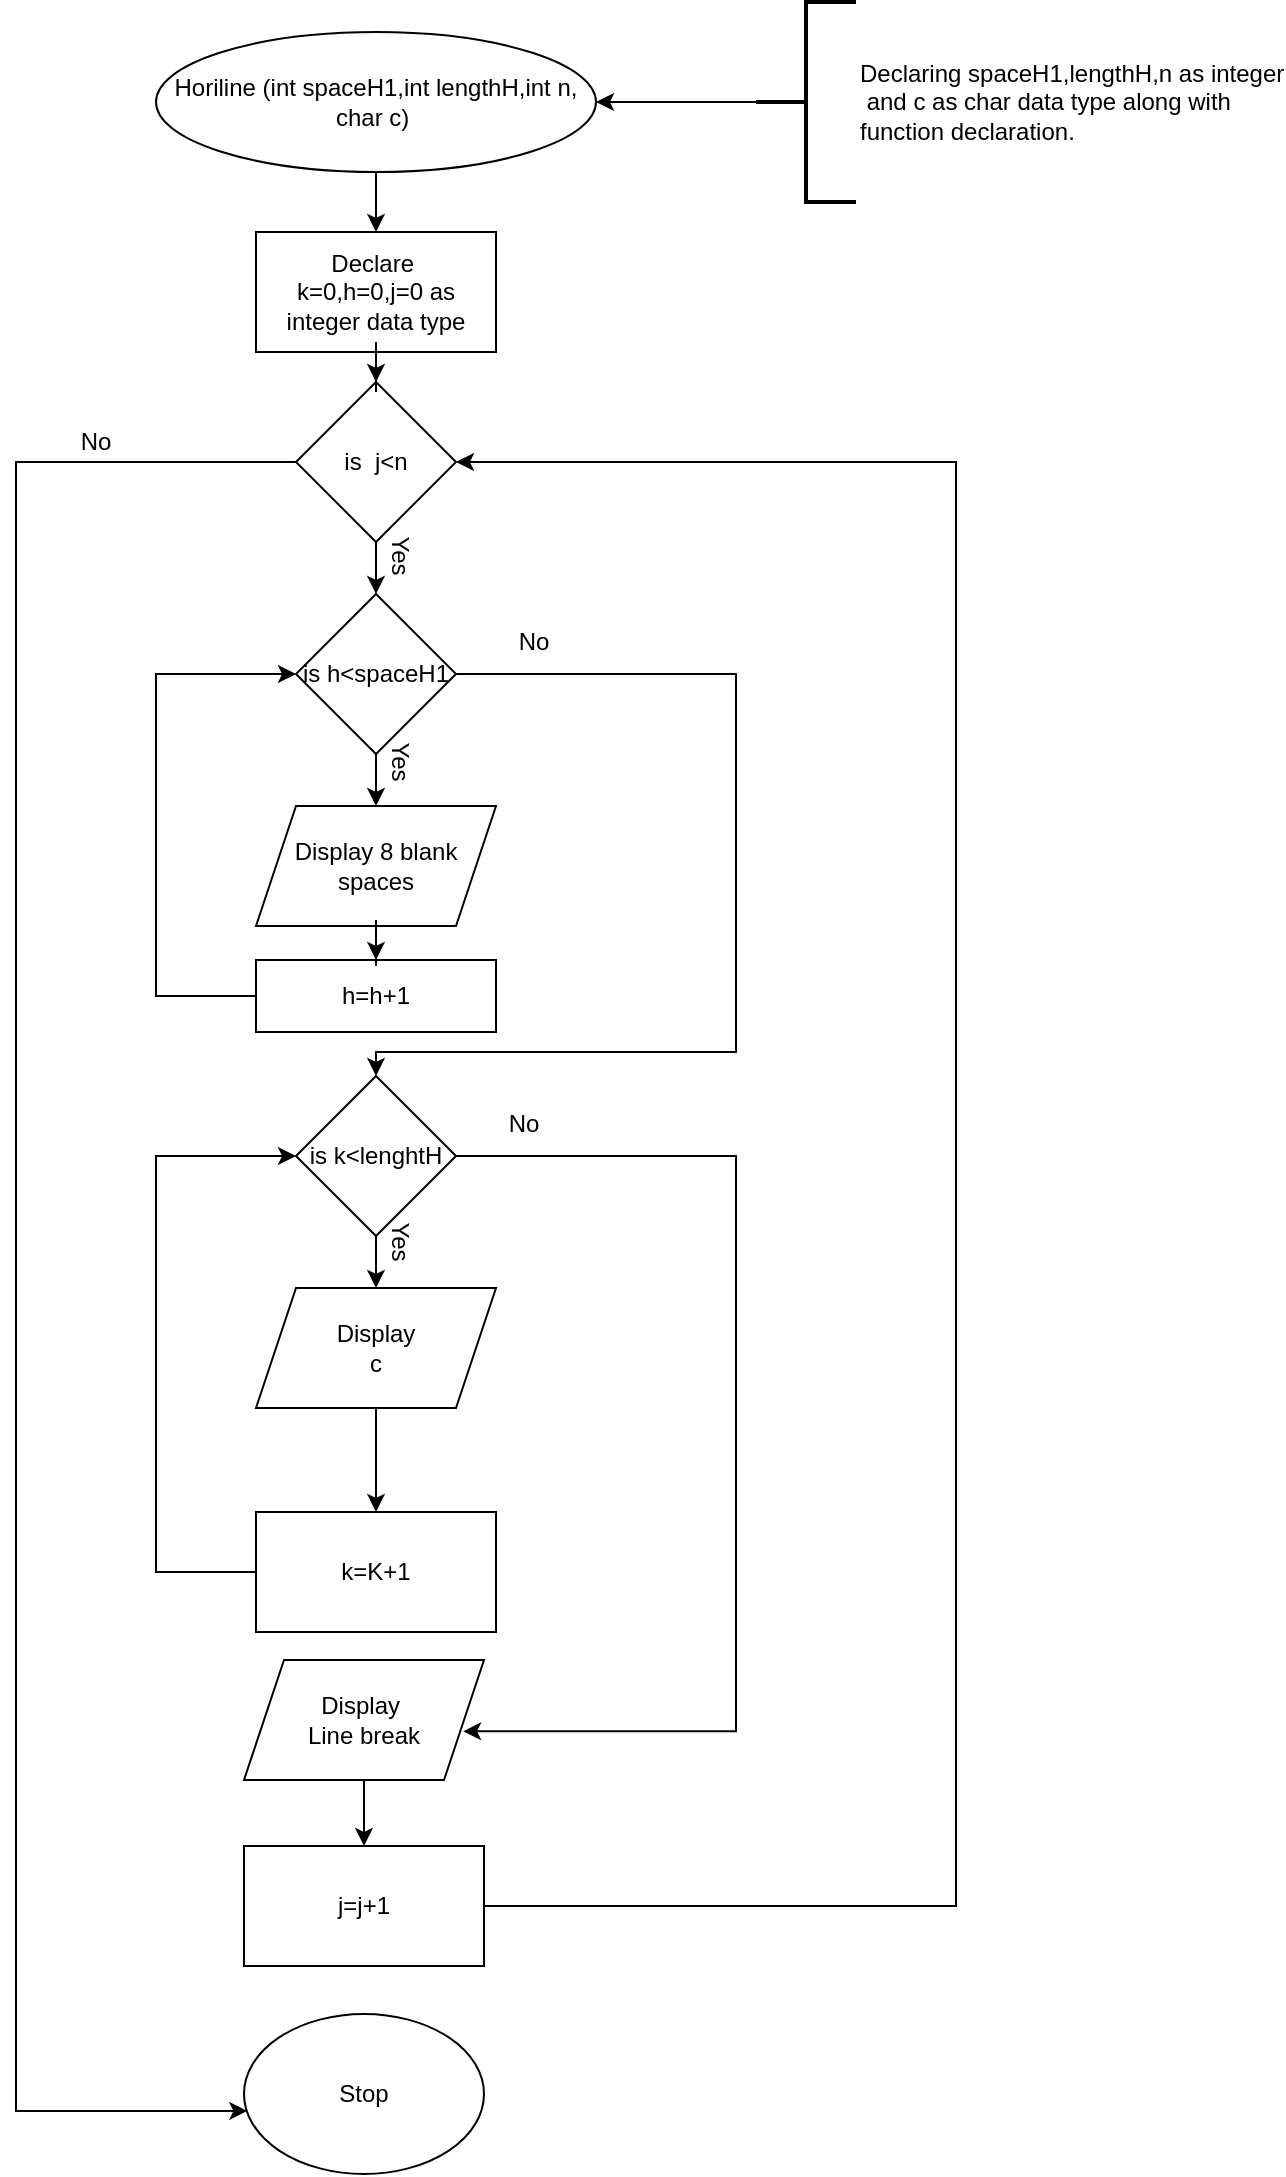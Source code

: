 <mxfile version="20.2.3" type="device" pages="10"><diagram id="p1FTkBk9wP_Xiq8iNhR5" name="Page-1"><mxGraphModel dx="1093" dy="694" grid="1" gridSize="10" guides="1" tooltips="1" connect="1" arrows="1" fold="1" page="1" pageScale="1" pageWidth="827" pageHeight="1169" math="0" shadow="0"><root><mxCell id="0"/><mxCell id="1" parent="0"/><mxCell id="q-N-hBBaGust3_BHzOf8-1" value="" style="group" vertex="1" connectable="0" parent="1"><mxGeometry x="180" y="34" width="470" height="1086" as="geometry"/></mxCell><mxCell id="iisx2QnDkUdA05eunolM-1" value="Horiline (int&amp;nbsp;&lt;span style=&quot;&quot;&gt;spaceH1,int lengthH,int n,&lt;br&gt;char&amp;nbsp;&lt;/span&gt;&lt;span style=&quot;&quot;&gt;c)&amp;nbsp;&lt;/span&gt;" style="ellipse;whiteSpace=wrap;html=1;" parent="q-N-hBBaGust3_BHzOf8-1" vertex="1"><mxGeometry x="70" y="15" width="220" height="70" as="geometry"/></mxCell><mxCell id="iisx2QnDkUdA05eunolM-2" value="Display 8 blank spaces" style="shape=parallelogram;perimeter=parallelogramPerimeter;whiteSpace=wrap;html=1;fixedSize=1;" parent="q-N-hBBaGust3_BHzOf8-1" vertex="1"><mxGeometry x="120" y="402" width="120" height="60" as="geometry"/></mxCell><mxCell id="9egVIdhZh8Oad_Y4F6jN-1" value="Declare&amp;nbsp;&lt;br&gt;k=0,h=0,j=0 as integer data type" style="rounded=0;whiteSpace=wrap;html=1;" parent="q-N-hBBaGust3_BHzOf8-1" vertex="1"><mxGeometry x="120" y="115" width="120" height="60" as="geometry"/></mxCell><mxCell id="nbu_sp0vxbPnwU_EithO-4" style="edgeStyle=orthogonalEdgeStyle;rounded=0;orthogonalLoop=1;jettySize=auto;html=1;exitX=0.5;exitY=1;exitDx=0;exitDy=0;entryX=0.5;entryY=0;entryDx=0;entryDy=0;" edge="1" parent="q-N-hBBaGust3_BHzOf8-1" source="iisx2QnDkUdA05eunolM-1" target="9egVIdhZh8Oad_Y4F6jN-1"><mxGeometry relative="1" as="geometry"/></mxCell><mxCell id="9egVIdhZh8Oad_Y4F6jN-3" value="is&amp;nbsp; j&amp;lt;n" style="rhombus;whiteSpace=wrap;html=1;" parent="q-N-hBBaGust3_BHzOf8-1" vertex="1"><mxGeometry x="140" y="190" width="80" height="80" as="geometry"/></mxCell><mxCell id="9egVIdhZh8Oad_Y4F6jN-41" value="" style="edgeStyle=orthogonalEdgeStyle;rounded=0;orthogonalLoop=1;jettySize=auto;html=1;" parent="q-N-hBBaGust3_BHzOf8-1" source="9egVIdhZh8Oad_Y4F6jN-1" target="9egVIdhZh8Oad_Y4F6jN-3" edge="1"><mxGeometry relative="1" as="geometry"/></mxCell><mxCell id="9egVIdhZh8Oad_Y4F6jN-43" value="" style="edgeStyle=orthogonalEdgeStyle;rounded=0;orthogonalLoop=1;jettySize=auto;html=1;" parent="q-N-hBBaGust3_BHzOf8-1" source="9egVIdhZh8Oad_Y4F6jN-5" target="iisx2QnDkUdA05eunolM-2" edge="1"><mxGeometry relative="1" as="geometry"/></mxCell><mxCell id="9egVIdhZh8Oad_Y4F6jN-5" value="is h&amp;lt;spaceH1" style="rhombus;whiteSpace=wrap;html=1;" parent="q-N-hBBaGust3_BHzOf8-1" vertex="1"><mxGeometry x="140" y="296" width="80" height="80" as="geometry"/></mxCell><mxCell id="GfJakZsP5kLXRlQZcpQX-3" style="edgeStyle=orthogonalEdgeStyle;rounded=0;orthogonalLoop=1;jettySize=auto;html=1;exitX=0.5;exitY=1;exitDx=0;exitDy=0;entryX=0.5;entryY=0;entryDx=0;entryDy=0;" edge="1" parent="q-N-hBBaGust3_BHzOf8-1" source="9egVIdhZh8Oad_Y4F6jN-3" target="9egVIdhZh8Oad_Y4F6jN-5"><mxGeometry relative="1" as="geometry"/></mxCell><mxCell id="9egVIdhZh8Oad_Y4F6jN-7" value="is k&amp;lt;lenghtH" style="rhombus;whiteSpace=wrap;html=1;" parent="q-N-hBBaGust3_BHzOf8-1" vertex="1"><mxGeometry x="140" y="537" width="80" height="80" as="geometry"/></mxCell><mxCell id="GfJakZsP5kLXRlQZcpQX-8" style="edgeStyle=orthogonalEdgeStyle;rounded=0;orthogonalLoop=1;jettySize=auto;html=1;exitX=1;exitY=0.5;exitDx=0;exitDy=0;entryX=0.5;entryY=0;entryDx=0;entryDy=0;" edge="1" parent="q-N-hBBaGust3_BHzOf8-1" source="9egVIdhZh8Oad_Y4F6jN-5" target="9egVIdhZh8Oad_Y4F6jN-7"><mxGeometry relative="1" as="geometry"><Array as="points"><mxPoint x="360" y="336"/><mxPoint x="360" y="525"/><mxPoint x="180" y="525"/></Array></mxGeometry></mxCell><mxCell id="9egVIdhZh8Oad_Y4F6jN-8" value="Display&lt;br&gt;c" style="shape=parallelogram;perimeter=parallelogramPerimeter;whiteSpace=wrap;html=1;fixedSize=1;" parent="q-N-hBBaGust3_BHzOf8-1" vertex="1"><mxGeometry x="120" y="643" width="120" height="60" as="geometry"/></mxCell><mxCell id="9egVIdhZh8Oad_Y4F6jN-45" value="" style="edgeStyle=orthogonalEdgeStyle;rounded=0;orthogonalLoop=1;jettySize=auto;html=1;" parent="q-N-hBBaGust3_BHzOf8-1" source="9egVIdhZh8Oad_Y4F6jN-7" target="9egVIdhZh8Oad_Y4F6jN-8" edge="1"><mxGeometry relative="1" as="geometry"/></mxCell><mxCell id="9egVIdhZh8Oad_Y4F6jN-9" value="Display&amp;nbsp;&lt;br&gt;Line break&lt;br&gt;" style="shape=parallelogram;perimeter=parallelogramPerimeter;whiteSpace=wrap;html=1;fixedSize=1;" parent="q-N-hBBaGust3_BHzOf8-1" vertex="1"><mxGeometry x="114" y="829" width="120" height="60" as="geometry"/></mxCell><mxCell id="GfJakZsP5kLXRlQZcpQX-11" style="edgeStyle=orthogonalEdgeStyle;rounded=0;orthogonalLoop=1;jettySize=auto;html=1;exitX=1;exitY=0.5;exitDx=0;exitDy=0;entryX=0.913;entryY=0.594;entryDx=0;entryDy=0;entryPerimeter=0;" edge="1" parent="q-N-hBBaGust3_BHzOf8-1" source="9egVIdhZh8Oad_Y4F6jN-7" target="9egVIdhZh8Oad_Y4F6jN-9"><mxGeometry relative="1" as="geometry"><Array as="points"><mxPoint x="360" y="577"/><mxPoint x="360" y="865"/></Array></mxGeometry></mxCell><mxCell id="9egVIdhZh8Oad_Y4F6jN-10" value="Stop&lt;br&gt;" style="ellipse;whiteSpace=wrap;html=1;" parent="q-N-hBBaGust3_BHzOf8-1" vertex="1"><mxGeometry x="114" y="1006" width="120" height="80" as="geometry"/></mxCell><mxCell id="9egVIdhZh8Oad_Y4F6jN-14" value="" style="edgeStyle=orthogonalEdgeStyle;rounded=0;orthogonalLoop=1;jettySize=auto;html=1;entryX=0.014;entryY=0.606;entryDx=0;entryDy=0;entryPerimeter=0;" parent="q-N-hBBaGust3_BHzOf8-1" source="9egVIdhZh8Oad_Y4F6jN-3" target="9egVIdhZh8Oad_Y4F6jN-10" edge="1"><mxGeometry relative="1" as="geometry"><mxPoint x="80" y="1055" as="targetPoint"/><Array as="points"><mxPoint y="230"/><mxPoint y="1055"/></Array><mxPoint x="80" y="225" as="sourcePoint"/></mxGeometry></mxCell><mxCell id="9egVIdhZh8Oad_Y4F6jN-15" value="No" style="text;html=1;strokeColor=none;fillColor=none;align=center;verticalAlign=middle;whiteSpace=wrap;rounded=0;" parent="q-N-hBBaGust3_BHzOf8-1" vertex="1"><mxGeometry x="10" y="205" width="60" height="30" as="geometry"/></mxCell><mxCell id="9egVIdhZh8Oad_Y4F6jN-16" value="Yes&lt;br&gt;" style="text;html=1;strokeColor=none;fillColor=none;align=center;verticalAlign=middle;whiteSpace=wrap;rounded=0;rotation=90;" parent="q-N-hBBaGust3_BHzOf8-1" vertex="1"><mxGeometry x="162" y="365" width="60" height="30" as="geometry"/></mxCell><mxCell id="GfJakZsP5kLXRlQZcpQX-10" style="edgeStyle=orthogonalEdgeStyle;rounded=0;orthogonalLoop=1;jettySize=auto;html=1;exitX=0;exitY=0.5;exitDx=0;exitDy=0;entryX=0;entryY=0.5;entryDx=0;entryDy=0;" edge="1" parent="q-N-hBBaGust3_BHzOf8-1" source="9egVIdhZh8Oad_Y4F6jN-23" target="9egVIdhZh8Oad_Y4F6jN-7"><mxGeometry relative="1" as="geometry"><mxPoint x="90" y="806" as="sourcePoint"/><mxPoint x="110" y="598" as="targetPoint"/><Array as="points"><mxPoint x="70" y="785"/><mxPoint x="70" y="577"/></Array></mxGeometry></mxCell><mxCell id="9egVIdhZh8Oad_Y4F6jN-23" value="k=K+1" style="rounded=0;whiteSpace=wrap;html=1;" parent="q-N-hBBaGust3_BHzOf8-1" vertex="1"><mxGeometry x="120" y="755" width="120" height="60" as="geometry"/></mxCell><mxCell id="GfJakZsP5kLXRlQZcpQX-9" value="" style="edgeStyle=orthogonalEdgeStyle;rounded=0;orthogonalLoop=1;jettySize=auto;html=1;" edge="1" parent="q-N-hBBaGust3_BHzOf8-1" source="9egVIdhZh8Oad_Y4F6jN-8" target="9egVIdhZh8Oad_Y4F6jN-23"><mxGeometry relative="1" as="geometry"/></mxCell><mxCell id="GfJakZsP5kLXRlQZcpQX-17" style="edgeStyle=orthogonalEdgeStyle;rounded=0;orthogonalLoop=1;jettySize=auto;html=1;exitX=1;exitY=0.5;exitDx=0;exitDy=0;entryX=1;entryY=0.5;entryDx=0;entryDy=0;" edge="1" parent="q-N-hBBaGust3_BHzOf8-1" source="9egVIdhZh8Oad_Y4F6jN-27" target="9egVIdhZh8Oad_Y4F6jN-3"><mxGeometry relative="1" as="geometry"><Array as="points"><mxPoint x="470" y="952"/><mxPoint x="470" y="230"/></Array></mxGeometry></mxCell><mxCell id="9egVIdhZh8Oad_Y4F6jN-27" value="j=j+1" style="rounded=0;whiteSpace=wrap;html=1;" parent="q-N-hBBaGust3_BHzOf8-1" vertex="1"><mxGeometry x="114" y="922" width="120" height="60" as="geometry"/></mxCell><mxCell id="GfJakZsP5kLXRlQZcpQX-16" value="" style="edgeStyle=orthogonalEdgeStyle;rounded=0;orthogonalLoop=1;jettySize=auto;html=1;" edge="1" parent="q-N-hBBaGust3_BHzOf8-1" source="9egVIdhZh8Oad_Y4F6jN-9" target="9egVIdhZh8Oad_Y4F6jN-27"><mxGeometry relative="1" as="geometry"/></mxCell><mxCell id="GfJakZsP5kLXRlQZcpQX-12" style="edgeStyle=orthogonalEdgeStyle;rounded=0;orthogonalLoop=1;jettySize=auto;html=1;exitX=0;exitY=0.5;exitDx=0;exitDy=0;entryX=0;entryY=0.5;entryDx=0;entryDy=0;" edge="1" parent="q-N-hBBaGust3_BHzOf8-1" source="9egVIdhZh8Oad_Y4F6jN-28" target="9egVIdhZh8Oad_Y4F6jN-5"><mxGeometry relative="1" as="geometry"><Array as="points"><mxPoint x="70" y="497"/><mxPoint x="70" y="336"/></Array></mxGeometry></mxCell><mxCell id="9egVIdhZh8Oad_Y4F6jN-28" value="h=h+1" style="rounded=0;whiteSpace=wrap;html=1;" parent="q-N-hBBaGust3_BHzOf8-1" vertex="1"><mxGeometry x="120" y="479" width="120" height="36" as="geometry"/></mxCell><mxCell id="GfJakZsP5kLXRlQZcpQX-5" value="" style="edgeStyle=orthogonalEdgeStyle;rounded=0;orthogonalLoop=1;jettySize=auto;html=1;" edge="1" parent="q-N-hBBaGust3_BHzOf8-1" source="iisx2QnDkUdA05eunolM-2" target="9egVIdhZh8Oad_Y4F6jN-28"><mxGeometry relative="1" as="geometry"/></mxCell><mxCell id="GfJakZsP5kLXRlQZcpQX-2" value="Yes" style="text;html=1;strokeColor=none;fillColor=none;align=center;verticalAlign=middle;whiteSpace=wrap;rounded=0;rotation=90;" vertex="1" parent="q-N-hBBaGust3_BHzOf8-1"><mxGeometry x="162" y="262" width="60" height="30" as="geometry"/></mxCell><mxCell id="GfJakZsP5kLXRlQZcpQX-13" value="No" style="text;html=1;strokeColor=none;fillColor=none;align=center;verticalAlign=middle;whiteSpace=wrap;rounded=0;" vertex="1" parent="q-N-hBBaGust3_BHzOf8-1"><mxGeometry x="240" y="305" width="38" height="30" as="geometry"/></mxCell><mxCell id="GfJakZsP5kLXRlQZcpQX-14" value="Yes" style="text;html=1;strokeColor=none;fillColor=none;align=center;verticalAlign=middle;whiteSpace=wrap;rounded=0;rotation=90;" vertex="1" parent="q-N-hBBaGust3_BHzOf8-1"><mxGeometry x="162" y="605" width="60" height="30" as="geometry"/></mxCell><mxCell id="GfJakZsP5kLXRlQZcpQX-15" value="No" style="text;html=1;strokeColor=none;fillColor=none;align=center;verticalAlign=middle;whiteSpace=wrap;rounded=0;" vertex="1" parent="q-N-hBBaGust3_BHzOf8-1"><mxGeometry x="235" y="546" width="38" height="30" as="geometry"/></mxCell><mxCell id="nbu_sp0vxbPnwU_EithO-2" value="" style="edgeStyle=orthogonalEdgeStyle;rounded=0;orthogonalLoop=1;jettySize=auto;html=1;" edge="1" parent="q-N-hBBaGust3_BHzOf8-1" source="nbu_sp0vxbPnwU_EithO-1" target="iisx2QnDkUdA05eunolM-1"><mxGeometry relative="1" as="geometry"/></mxCell><mxCell id="nbu_sp0vxbPnwU_EithO-1" value="&lt;span style=&quot;text-align: center;&quot;&gt;Declaring&amp;nbsp;&lt;/span&gt;&lt;span style=&quot;text-align: center;&quot;&gt;spaceH1,lengthH,n as integer&lt;br&gt;&amp;nbsp;and c as char data type along with &lt;br&gt;function declaration.&lt;/span&gt;" style="strokeWidth=2;html=1;shape=mxgraph.flowchart.annotation_2;align=left;labelPosition=right;pointerEvents=1;" vertex="1" parent="q-N-hBBaGust3_BHzOf8-1"><mxGeometry x="370" width="50" height="100" as="geometry"/></mxCell></root></mxGraphModel></diagram><diagram id="am5TAnyVODa3x8HaQudy" name="Page-2"><mxGraphModel dx="865" dy="549" grid="1" gridSize="10" guides="1" tooltips="1" connect="1" arrows="1" fold="1" page="1" pageScale="1" pageWidth="827" pageHeight="1169" math="0" shadow="0"><root><mxCell id="0"/><mxCell id="1" parent="0"/><mxCell id="HtCwWWH_VHooVytjwcl4-1" value="" style="group" vertex="1" connectable="0" parent="1"><mxGeometry x="120" y="10.5" width="520" height="1132.5" as="geometry"/></mxCell><mxCell id="8vmv_a1CIVUOE9vYoWPh-1" value="Vertiline(int&amp;nbsp;&lt;span style=&quot;&quot;&gt;spaceV1, &lt;br&gt;int noV,&lt;/span&gt;&lt;br style=&quot;&quot;&gt;&lt;span style=&quot;&quot;&gt;int lenghtV,char&amp;nbsp;&lt;/span&gt;&lt;span style=&quot;&quot;&gt;c)&lt;/span&gt;" style="ellipse;whiteSpace=wrap;html=1;" parent="HtCwWWH_VHooVytjwcl4-1" vertex="1"><mxGeometry x="165" y="15.5" width="149.5" height="69" as="geometry"/></mxCell><mxCell id="8vmv_a1CIVUOE9vYoWPh-2" value="Delcare m=0,g=0,p=0 as integer" style="rounded=0;whiteSpace=wrap;html=1;" parent="HtCwWWH_VHooVytjwcl4-1" vertex="1"><mxGeometry x="180" y="107.5" width="120" height="60" as="geometry"/></mxCell><mxCell id="O2JRoNDyrjy2f0Daw3kh-1" value="" style="edgeStyle=orthogonalEdgeStyle;rounded=0;orthogonalLoop=1;jettySize=auto;html=1;" edge="1" parent="HtCwWWH_VHooVytjwcl4-1" source="8vmv_a1CIVUOE9vYoWPh-1" target="8vmv_a1CIVUOE9vYoWPh-2"><mxGeometry relative="1" as="geometry"/></mxCell><object label="Is m&amp;lt;noV" metsl="goo&#10;goo" id="8vmv_a1CIVUOE9vYoWPh-3"><mxCell style="rhombus;whiteSpace=wrap;html=1;" parent="HtCwWWH_VHooVytjwcl4-1" vertex="1"><mxGeometry x="184" y="189.5" width="110" height="100" as="geometry"/></mxCell></object><mxCell id="s9uOAUSh9eyZtMkCcOR7-7" style="edgeStyle=orthogonalEdgeStyle;rounded=0;orthogonalLoop=1;jettySize=auto;html=1;exitX=0.5;exitY=1;exitDx=0;exitDy=0;entryX=0.5;entryY=0;entryDx=0;entryDy=0;" edge="1" parent="HtCwWWH_VHooVytjwcl4-1" source="8vmv_a1CIVUOE9vYoWPh-2" target="8vmv_a1CIVUOE9vYoWPh-3"><mxGeometry relative="1" as="geometry"/></mxCell><mxCell id="8vmv_a1CIVUOE9vYoWPh-5" value="Is p&amp;lt;spaceV1&lt;br&gt;" style="rhombus;whiteSpace=wrap;html=1;" parent="HtCwWWH_VHooVytjwcl4-1" vertex="1"><mxGeometry x="179" y="329.5" width="120" height="100" as="geometry"/></mxCell><mxCell id="8vmv_a1CIVUOE9vYoWPh-43" value="" style="edgeStyle=orthogonalEdgeStyle;rounded=0;orthogonalLoop=1;jettySize=auto;html=1;" parent="HtCwWWH_VHooVytjwcl4-1" source="8vmv_a1CIVUOE9vYoWPh-3" target="8vmv_a1CIVUOE9vYoWPh-5" edge="1"><mxGeometry relative="1" as="geometry"/></mxCell><mxCell id="s9uOAUSh9eyZtMkCcOR7-9" style="edgeStyle=orthogonalEdgeStyle;rounded=0;orthogonalLoop=1;jettySize=auto;html=1;exitX=0;exitY=0.5;exitDx=0;exitDy=0;entryX=0;entryY=0.5;entryDx=0;entryDy=0;" edge="1" parent="HtCwWWH_VHooVytjwcl4-1" source="8vmv_a1CIVUOE9vYoWPh-7" target="8vmv_a1CIVUOE9vYoWPh-5"><mxGeometry relative="1" as="geometry"><Array as="points"><mxPoint x="90" y="565.5"/><mxPoint x="90" y="379.5"/></Array></mxGeometry></mxCell><mxCell id="8vmv_a1CIVUOE9vYoWPh-7" value="p=p+1" style="rounded=0;whiteSpace=wrap;html=1;" parent="HtCwWWH_VHooVytjwcl4-1" vertex="1"><mxGeometry x="180" y="545.5" width="120" height="40" as="geometry"/></mxCell><mxCell id="s9uOAUSh9eyZtMkCcOR7-6" value="" style="edgeStyle=orthogonalEdgeStyle;rounded=0;orthogonalLoop=1;jettySize=auto;html=1;" edge="1" parent="HtCwWWH_VHooVytjwcl4-1" source="8vmv_a1CIVUOE9vYoWPh-9" target="8vmv_a1CIVUOE9vYoWPh-7"><mxGeometry relative="1" as="geometry"/></mxCell><mxCell id="8vmv_a1CIVUOE9vYoWPh-9" value="Display&lt;br&gt;8&amp;nbsp;&lt;br&gt;blank spaces" style="shape=parallelogram;perimeter=parallelogramPerimeter;whiteSpace=wrap;html=1;fixedSize=1;" parent="HtCwWWH_VHooVytjwcl4-1" vertex="1"><mxGeometry x="180" y="466.5" width="120" height="60" as="geometry"/></mxCell><mxCell id="s9uOAUSh9eyZtMkCcOR7-4" value="" style="edgeStyle=orthogonalEdgeStyle;rounded=0;orthogonalLoop=1;jettySize=auto;html=1;" edge="1" parent="HtCwWWH_VHooVytjwcl4-1" source="8vmv_a1CIVUOE9vYoWPh-5" target="8vmv_a1CIVUOE9vYoWPh-9"><mxGeometry relative="1" as="geometry"/></mxCell><mxCell id="8vmv_a1CIVUOE9vYoWPh-10" value="Display c" style="shape=parallelogram;perimeter=parallelogramPerimeter;whiteSpace=wrap;html=1;fixedSize=1;" parent="HtCwWWH_VHooVytjwcl4-1" vertex="1"><mxGeometry x="175" y="606.5" width="130" height="33" as="geometry"/></mxCell><mxCell id="s9uOAUSh9eyZtMkCcOR7-10" style="edgeStyle=orthogonalEdgeStyle;rounded=0;orthogonalLoop=1;jettySize=auto;html=1;exitX=1;exitY=0.5;exitDx=0;exitDy=0;entryX=1;entryY=0.75;entryDx=0;entryDy=0;" edge="1" parent="HtCwWWH_VHooVytjwcl4-1" source="8vmv_a1CIVUOE9vYoWPh-5" target="8vmv_a1CIVUOE9vYoWPh-10"><mxGeometry relative="1" as="geometry"><mxPoint x="400" y="629.5" as="targetPoint"/><Array as="points"><mxPoint x="430" y="379.5"/><mxPoint x="430" y="629.5"/></Array></mxGeometry></mxCell><mxCell id="8vmv_a1CIVUOE9vYoWPh-11" value="Is g&amp;lt; lengthV" style="rhombus;whiteSpace=wrap;html=1;" parent="HtCwWWH_VHooVytjwcl4-1" vertex="1"><mxGeometry x="180" y="661.5" width="120" height="100" as="geometry"/></mxCell><mxCell id="8vmv_a1CIVUOE9vYoWPh-25" value="" style="edgeStyle=orthogonalEdgeStyle;rounded=0;orthogonalLoop=1;jettySize=auto;html=1;" parent="HtCwWWH_VHooVytjwcl4-1" source="8vmv_a1CIVUOE9vYoWPh-10" target="8vmv_a1CIVUOE9vYoWPh-11" edge="1"><mxGeometry relative="1" as="geometry"/></mxCell><mxCell id="8vmv_a1CIVUOE9vYoWPh-12" value="Display blank &lt;br&gt;space" style="shape=parallelogram;perimeter=parallelogramPerimeter;whiteSpace=wrap;html=1;fixedSize=1;" parent="HtCwWWH_VHooVytjwcl4-1" vertex="1"><mxGeometry x="180" y="798.5" width="120" height="60" as="geometry"/></mxCell><mxCell id="8vmv_a1CIVUOE9vYoWPh-26" value="" style="edgeStyle=orthogonalEdgeStyle;rounded=0;orthogonalLoop=1;jettySize=auto;html=1;" parent="HtCwWWH_VHooVytjwcl4-1" source="8vmv_a1CIVUOE9vYoWPh-11" target="8vmv_a1CIVUOE9vYoWPh-12" edge="1"><mxGeometry relative="1" as="geometry"/></mxCell><mxCell id="8vmv_a1CIVUOE9vYoWPh-13" value="Display c" style="shape=parallelogram;perimeter=parallelogramPerimeter;whiteSpace=wrap;html=1;fixedSize=1;" parent="HtCwWWH_VHooVytjwcl4-1" vertex="1"><mxGeometry x="173" y="936.5" width="120" height="60" as="geometry"/></mxCell><mxCell id="s9uOAUSh9eyZtMkCcOR7-15" style="edgeStyle=orthogonalEdgeStyle;rounded=0;orthogonalLoop=1;jettySize=auto;html=1;exitX=1;exitY=0.5;exitDx=0;exitDy=0;entryX=0.939;entryY=0.588;entryDx=0;entryDy=0;entryPerimeter=0;" edge="1" parent="HtCwWWH_VHooVytjwcl4-1" source="8vmv_a1CIVUOE9vYoWPh-11" target="8vmv_a1CIVUOE9vYoWPh-13"><mxGeometry relative="1" as="geometry"><mxPoint x="360" y="989.5" as="targetPoint"/><Array as="points"><mxPoint x="420" y="711.5"/><mxPoint x="420" y="971.5"/></Array></mxGeometry></mxCell><mxCell id="8vmv_a1CIVUOE9vYoWPh-14" value="Dislpaly break &lt;br&gt;line" style="shape=parallelogram;perimeter=parallelogramPerimeter;whiteSpace=wrap;html=1;fixedSize=1;" parent="HtCwWWH_VHooVytjwcl4-1" vertex="1"><mxGeometry x="173" y="1017.5" width="120" height="60" as="geometry"/></mxCell><mxCell id="8vmv_a1CIVUOE9vYoWPh-28" value="" style="edgeStyle=orthogonalEdgeStyle;rounded=0;orthogonalLoop=1;jettySize=auto;html=1;" parent="HtCwWWH_VHooVytjwcl4-1" source="8vmv_a1CIVUOE9vYoWPh-13" target="8vmv_a1CIVUOE9vYoWPh-14" edge="1"><mxGeometry relative="1" as="geometry"/></mxCell><mxCell id="8vmv_a1CIVUOE9vYoWPh-15" value="Stop" style="ellipse;whiteSpace=wrap;html=1;" parent="HtCwWWH_VHooVytjwcl4-1" vertex="1"><mxGeometry x="40" y="1029.5" width="100" height="60" as="geometry"/></mxCell><mxCell id="8vmv_a1CIVUOE9vYoWPh-31" value="" style="edgeStyle=orthogonalEdgeStyle;rounded=0;orthogonalLoop=1;jettySize=auto;html=1;entryX=0;entryY=0.5;entryDx=0;entryDy=0;exitX=0;exitY=0.5;exitDx=0;exitDy=0;" parent="HtCwWWH_VHooVytjwcl4-1" target="8vmv_a1CIVUOE9vYoWPh-15" edge="1" source="8vmv_a1CIVUOE9vYoWPh-3"><mxGeometry relative="1" as="geometry"><mxPoint x="190" y="229.5" as="sourcePoint"/><mxPoint x="110" y="299.5" as="targetPoint"/><Array as="points"><mxPoint y="239.5"/><mxPoint y="1059.5"/></Array></mxGeometry></mxCell><mxCell id="s9uOAUSh9eyZtMkCcOR7-17" style="edgeStyle=orthogonalEdgeStyle;rounded=0;orthogonalLoop=1;jettySize=auto;html=1;exitX=1;exitY=0.5;exitDx=0;exitDy=0;entryX=1;entryY=0.5;entryDx=0;entryDy=0;" edge="1" parent="HtCwWWH_VHooVytjwcl4-1" source="8vmv_a1CIVUOE9vYoWPh-17" target="8vmv_a1CIVUOE9vYoWPh-3"><mxGeometry relative="1" as="geometry"><Array as="points"><mxPoint x="520" y="1115.5"/><mxPoint x="520" y="239.5"/></Array></mxGeometry></mxCell><mxCell id="8vmv_a1CIVUOE9vYoWPh-17" value="m=m+1" style="rounded=0;whiteSpace=wrap;html=1;" parent="HtCwWWH_VHooVytjwcl4-1" vertex="1"><mxGeometry x="173" y="1098.5" width="120" height="34" as="geometry"/></mxCell><mxCell id="8vmv_a1CIVUOE9vYoWPh-29" value="" style="edgeStyle=orthogonalEdgeStyle;rounded=0;orthogonalLoop=1;jettySize=auto;html=1;" parent="HtCwWWH_VHooVytjwcl4-1" source="8vmv_a1CIVUOE9vYoWPh-14" target="8vmv_a1CIVUOE9vYoWPh-17" edge="1"><mxGeometry relative="1" as="geometry"/></mxCell><mxCell id="s9uOAUSh9eyZtMkCcOR7-14" style="edgeStyle=orthogonalEdgeStyle;rounded=0;orthogonalLoop=1;jettySize=auto;html=1;exitX=0;exitY=0.5;exitDx=0;exitDy=0;entryX=0;entryY=0.5;entryDx=0;entryDy=0;" edge="1" parent="HtCwWWH_VHooVytjwcl4-1" source="8vmv_a1CIVUOE9vYoWPh-18" target="8vmv_a1CIVUOE9vYoWPh-11"><mxGeometry relative="1" as="geometry"><Array as="points"><mxPoint x="80" y="898.5"/><mxPoint x="80" y="711.5"/></Array></mxGeometry></mxCell><mxCell id="8vmv_a1CIVUOE9vYoWPh-18" value="g=g+1" style="rounded=0;whiteSpace=wrap;html=1;" parent="HtCwWWH_VHooVytjwcl4-1" vertex="1"><mxGeometry x="179" y="878.5" width="120" height="40" as="geometry"/></mxCell><mxCell id="s9uOAUSh9eyZtMkCcOR7-13" value="" style="edgeStyle=orthogonalEdgeStyle;rounded=0;orthogonalLoop=1;jettySize=auto;html=1;" edge="1" parent="HtCwWWH_VHooVytjwcl4-1" source="8vmv_a1CIVUOE9vYoWPh-12" target="8vmv_a1CIVUOE9vYoWPh-18"><mxGeometry relative="1" as="geometry"/></mxCell><mxCell id="s9uOAUSh9eyZtMkCcOR7-1" value="Yes" style="text;html=1;strokeColor=none;fillColor=none;align=center;verticalAlign=middle;whiteSpace=wrap;rounded=0;rotation=90;" vertex="1" parent="HtCwWWH_VHooVytjwcl4-1"><mxGeometry x="220" y="288.5" width="60" height="30" as="geometry"/></mxCell><mxCell id="s9uOAUSh9eyZtMkCcOR7-3" value="No" style="text;html=1;strokeColor=none;fillColor=none;align=center;verticalAlign=middle;whiteSpace=wrap;rounded=0;" vertex="1" parent="HtCwWWH_VHooVytjwcl4-1"><mxGeometry x="90" y="214.5" width="60" height="30" as="geometry"/></mxCell><mxCell id="s9uOAUSh9eyZtMkCcOR7-5" value="Yes" style="text;html=1;strokeColor=none;fillColor=none;align=center;verticalAlign=middle;whiteSpace=wrap;rounded=0;rotation=90;" vertex="1" parent="HtCwWWH_VHooVytjwcl4-1"><mxGeometry x="220" y="429.5" width="60" height="30" as="geometry"/></mxCell><mxCell id="s9uOAUSh9eyZtMkCcOR7-11" value="No" style="text;html=1;strokeColor=none;fillColor=none;align=center;verticalAlign=middle;whiteSpace=wrap;rounded=0;" vertex="1" parent="HtCwWWH_VHooVytjwcl4-1"><mxGeometry x="309" y="354.5" width="60" height="30" as="geometry"/></mxCell><mxCell id="s9uOAUSh9eyZtMkCcOR7-12" value="Yes" style="text;html=1;strokeColor=none;fillColor=none;align=center;verticalAlign=middle;whiteSpace=wrap;rounded=0;rotation=90;" vertex="1" parent="HtCwWWH_VHooVytjwcl4-1"><mxGeometry x="220" y="762.5" width="60" height="30" as="geometry"/></mxCell><mxCell id="s9uOAUSh9eyZtMkCcOR7-16" value="No" style="text;html=1;strokeColor=none;fillColor=none;align=center;verticalAlign=middle;whiteSpace=wrap;rounded=0;" vertex="1" parent="HtCwWWH_VHooVytjwcl4-1"><mxGeometry x="309" y="684.5" width="60" height="30" as="geometry"/></mxCell><mxCell id="O2JRoNDyrjy2f0Daw3kh-3" value="" style="edgeStyle=orthogonalEdgeStyle;rounded=0;orthogonalLoop=1;jettySize=auto;html=1;exitX=0;exitY=0.5;exitDx=0;exitDy=0;exitPerimeter=0;" edge="1" parent="HtCwWWH_VHooVytjwcl4-1" source="O2JRoNDyrjy2f0Daw3kh-2" target="8vmv_a1CIVUOE9vYoWPh-1"><mxGeometry relative="1" as="geometry"><Array as="points"><mxPoint x="380" y="49.5"/></Array></mxGeometry></mxCell><mxCell id="O2JRoNDyrjy2f0Daw3kh-2" value="&lt;span style=&quot;text-align: center;&quot;&gt;Declaration of&lt;/span&gt;&lt;br style=&quot;text-align: center;&quot;&gt;&lt;span style=&quot;text-align: center;&quot;&gt;spaceV1, noV,&lt;/span&gt;&lt;br style=&quot;text-align: center;&quot;&gt;&lt;span style=&quot;text-align: center;&quot;&gt;lenghtV as local integer&lt;/span&gt;&lt;br style=&quot;text-align: center;&quot;&gt;&lt;span style=&quot;text-align: center;&quot;&gt;and c as local character data type along &lt;br&gt;with definition of function&lt;/span&gt;" style="strokeWidth=2;html=1;shape=mxgraph.flowchart.annotation_2;align=left;labelPosition=right;pointerEvents=1;" vertex="1" parent="HtCwWWH_VHooVytjwcl4-1"><mxGeometry x="380" width="50" height="100" as="geometry"/></mxCell></root></mxGraphModel></diagram><diagram id="DcdruH7F9SAFCoPP9ehE" name="Page-3"><mxGraphModel dx="830" dy="527" grid="1" gridSize="10" guides="1" tooltips="1" connect="1" arrows="1" fold="1" page="1" pageScale="1" pageWidth="827" pageHeight="1169" math="0" shadow="0"><root><mxCell id="0"/><mxCell id="1" parent="0"/><mxCell id="pWeb_qAkNS0N-SIcmbuw-65" value="a" style="ellipse;whiteSpace=wrap;html=1;aspect=fixed;" parent="1" vertex="1"><mxGeometry x="339" y="1110" width="30" height="30" as="geometry"/></mxCell><mxCell id="sl_KVZi9lql66GiOq2ZL-1" value="" style="group" vertex="1" connectable="0" parent="1"><mxGeometry x="212" y="90" width="284" height="982" as="geometry"/></mxCell><mxCell id="pWeb_qAkNS0N-SIcmbuw-33" value="Start" style="ellipse;whiteSpace=wrap;html=1;" parent="sl_KVZi9lql66GiOq2ZL-1" vertex="1"><mxGeometry x="82" width="120" height="60" as="geometry"/></mxCell><mxCell id="pWeb_qAkNS0N-SIcmbuw-34" value="Declare&lt;br&gt;board and position &lt;br&gt;as 3*3 character and integer array respectively" style="whiteSpace=wrap;html=1;" parent="sl_KVZi9lql66GiOq2ZL-1" vertex="1"><mxGeometry x="72" y="90" width="140" height="60" as="geometry"/></mxCell><mxCell id="pWeb_qAkNS0N-SIcmbuw-35" value="" style="edgeStyle=orthogonalEdgeStyle;rounded=0;orthogonalLoop=1;jettySize=auto;html=1;" parent="sl_KVZi9lql66GiOq2ZL-1" source="pWeb_qAkNS0N-SIcmbuw-33" target="pWeb_qAkNS0N-SIcmbuw-34" edge="1"><mxGeometry relative="1" as="geometry"/></mxCell><mxCell id="pWeb_qAkNS0N-SIcmbuw-36" value="Declare PLAYER1 and PLAYER2 as&lt;br&gt;const char data type&lt;br&gt;and winner as char&amp;nbsp;" style="whiteSpace=wrap;html=1;" parent="sl_KVZi9lql66GiOq2ZL-1" vertex="1"><mxGeometry x="72" y="180" width="140" height="60" as="geometry"/></mxCell><mxCell id="pWeb_qAkNS0N-SIcmbuw-37" value="" style="edgeStyle=orthogonalEdgeStyle;rounded=0;orthogonalLoop=1;jettySize=auto;html=1;" parent="sl_KVZi9lql66GiOq2ZL-1" source="pWeb_qAkNS0N-SIcmbuw-34" target="pWeb_qAkNS0N-SIcmbuw-36" edge="1"><mxGeometry relative="1" as="geometry"/></mxCell><mxCell id="pWeb_qAkNS0N-SIcmbuw-38" value="Declare scr,psc1=0,psc2=0&lt;br&gt;r=1 as integer" style="whiteSpace=wrap;html=1;" parent="sl_KVZi9lql66GiOq2ZL-1" vertex="1"><mxGeometry x="72" y="270" width="140" height="60" as="geometry"/></mxCell><mxCell id="pWeb_qAkNS0N-SIcmbuw-39" value="" style="edgeStyle=orthogonalEdgeStyle;rounded=0;orthogonalLoop=1;jettySize=auto;html=1;" parent="sl_KVZi9lql66GiOq2ZL-1" source="pWeb_qAkNS0N-SIcmbuw-36" target="pWeb_qAkNS0N-SIcmbuw-38" edge="1"><mxGeometry relative="1" as="geometry"/></mxCell><mxCell id="pWeb_qAkNS0N-SIcmbuw-42" value="Declare response as integer" style="whiteSpace=wrap;html=1;" parent="sl_KVZi9lql66GiOq2ZL-1" vertex="1"><mxGeometry x="82" y="450" width="120" height="60" as="geometry"/></mxCell><mxCell id="pWeb_qAkNS0N-SIcmbuw-44" value="horiline(4,70,1,':')" style="shape=process;whiteSpace=wrap;html=1;backgroundOutline=1;" parent="sl_KVZi9lql66GiOq2ZL-1" vertex="1"><mxGeometry x="82" y="540" width="120" height="20" as="geometry"/></mxCell><mxCell id="pWeb_qAkNS0N-SIcmbuw-45" value="" style="edgeStyle=orthogonalEdgeStyle;rounded=0;orthogonalLoop=1;jettySize=auto;html=1;" parent="sl_KVZi9lql66GiOq2ZL-1" source="pWeb_qAkNS0N-SIcmbuw-42" target="pWeb_qAkNS0N-SIcmbuw-44" edge="1"><mxGeometry relative="1" as="geometry"/></mxCell><mxCell id="pWeb_qAkNS0N-SIcmbuw-46" value="vertiline(4,1,68,':')" style="shape=process;whiteSpace=wrap;html=1;backgroundOutline=1;" parent="sl_KVZi9lql66GiOq2ZL-1" vertex="1"><mxGeometry x="82" y="580" width="120" height="20" as="geometry"/></mxCell><mxCell id="pWeb_qAkNS0N-SIcmbuw-47" value="" style="edgeStyle=orthogonalEdgeStyle;rounded=0;orthogonalLoop=1;jettySize=auto;html=1;" parent="sl_KVZi9lql66GiOq2ZL-1" source="pWeb_qAkNS0N-SIcmbuw-44" target="pWeb_qAkNS0N-SIcmbuw-46" edge="1"><mxGeometry relative="1" as="geometry"/></mxCell><mxCell id="pWeb_qAkNS0N-SIcmbuw-48" value="strcpy(str,&quot;WELCOME TO TIC TAC TOE!! :-))&amp;nbsp;" style="shape=process;whiteSpace=wrap;html=1;backgroundOutline=1;" parent="sl_KVZi9lql66GiOq2ZL-1" vertex="1"><mxGeometry y="630" width="284" height="40" as="geometry"/></mxCell><mxCell id="pWeb_qAkNS0N-SIcmbuw-49" value="" style="edgeStyle=orthogonalEdgeStyle;rounded=0;orthogonalLoop=1;jettySize=auto;html=1;" parent="sl_KVZi9lql66GiOq2ZL-1" source="pWeb_qAkNS0N-SIcmbuw-46" target="pWeb_qAkNS0N-SIcmbuw-48" edge="1"><mxGeometry relative="1" as="geometry"/></mxCell><mxCell id="pWeb_qAkNS0N-SIcmbuw-51" value="alignborder(str,4,2,,68,':')" style="shape=process;whiteSpace=wrap;html=1;backgroundOutline=1;" parent="sl_KVZi9lql66GiOq2ZL-1" vertex="1"><mxGeometry x="2" y="700" width="280" height="30" as="geometry"/></mxCell><mxCell id="pWeb_qAkNS0N-SIcmbuw-52" value="" style="edgeStyle=orthogonalEdgeStyle;rounded=0;orthogonalLoop=1;jettySize=auto;html=1;" parent="sl_KVZi9lql66GiOq2ZL-1" source="pWeb_qAkNS0N-SIcmbuw-48" target="pWeb_qAkNS0N-SIcmbuw-51" edge="1"><mxGeometry relative="1" as="geometry"/></mxCell><mxCell id="pWeb_qAkNS0N-SIcmbuw-53" value="vertiline(4,1,68,':')" style="shape=process;whiteSpace=wrap;html=1;backgroundOutline=1;" parent="sl_KVZi9lql66GiOq2ZL-1" vertex="1"><mxGeometry x="82" y="760" width="120" height="20" as="geometry"/></mxCell><mxCell id="pWeb_qAkNS0N-SIcmbuw-55" value="" style="edgeStyle=orthogonalEdgeStyle;rounded=0;orthogonalLoop=1;jettySize=auto;html=1;" parent="sl_KVZi9lql66GiOq2ZL-1" source="pWeb_qAkNS0N-SIcmbuw-51" target="pWeb_qAkNS0N-SIcmbuw-53" edge="1"><mxGeometry relative="1" as="geometry"/></mxCell><mxCell id="pWeb_qAkNS0N-SIcmbuw-56" value="vertiline(4,1,68,':')" style="shape=process;whiteSpace=wrap;html=1;backgroundOutline=1;" parent="sl_KVZi9lql66GiOq2ZL-1" vertex="1"><mxGeometry x="82" y="800" width="120" height="20" as="geometry"/></mxCell><mxCell id="pWeb_qAkNS0N-SIcmbuw-57" value="" style="edgeStyle=orthogonalEdgeStyle;rounded=0;orthogonalLoop=1;jettySize=auto;html=1;" parent="sl_KVZi9lql66GiOq2ZL-1" source="pWeb_qAkNS0N-SIcmbuw-53" target="pWeb_qAkNS0N-SIcmbuw-56" edge="1"><mxGeometry relative="1" as="geometry"/></mxCell><mxCell id="pWeb_qAkNS0N-SIcmbuw-58" value="vertiline(4,1,68,':')" style="shape=process;whiteSpace=wrap;html=1;backgroundOutline=1;" parent="sl_KVZi9lql66GiOq2ZL-1" vertex="1"><mxGeometry x="82" y="840" width="120" height="20" as="geometry"/></mxCell><mxCell id="pWeb_qAkNS0N-SIcmbuw-59" value="" style="edgeStyle=orthogonalEdgeStyle;rounded=0;orthogonalLoop=1;jettySize=auto;html=1;" parent="sl_KVZi9lql66GiOq2ZL-1" source="pWeb_qAkNS0N-SIcmbuw-56" target="pWeb_qAkNS0N-SIcmbuw-58" edge="1"><mxGeometry relative="1" as="geometry"/></mxCell><mxCell id="pWeb_qAkNS0N-SIcmbuw-60" style="edgeStyle=orthogonalEdgeStyle;rounded=0;orthogonalLoop=1;jettySize=auto;html=1;exitX=0.5;exitY=1;exitDx=0;exitDy=0;" parent="sl_KVZi9lql66GiOq2ZL-1" source="pWeb_qAkNS0N-SIcmbuw-58" target="pWeb_qAkNS0N-SIcmbuw-58" edge="1"><mxGeometry relative="1" as="geometry"/></mxCell><mxCell id="pWeb_qAkNS0N-SIcmbuw-61" value="strcpy(str,&quot;:PLAYER!=X:&amp;nbsp; &amp;nbsp; &amp;nbsp; :PLAYER2=0:&quot;)" style="shape=process;whiteSpace=wrap;html=1;backgroundOutline=1;" parent="sl_KVZi9lql66GiOq2ZL-1" vertex="1"><mxGeometry y="890" width="284" height="40" as="geometry"/></mxCell><mxCell id="pWeb_qAkNS0N-SIcmbuw-62" value="" style="edgeStyle=orthogonalEdgeStyle;rounded=0;orthogonalLoop=1;jettySize=auto;html=1;" parent="sl_KVZi9lql66GiOq2ZL-1" source="pWeb_qAkNS0N-SIcmbuw-58" target="pWeb_qAkNS0N-SIcmbuw-61" edge="1"><mxGeometry relative="1" as="geometry"/></mxCell><mxCell id="pWeb_qAkNS0N-SIcmbuw-63" value="alignborder(str,4,2,,68,':')" style="shape=process;whiteSpace=wrap;html=1;backgroundOutline=1;" parent="sl_KVZi9lql66GiOq2ZL-1" vertex="1"><mxGeometry x="2" y="952" width="280" height="30" as="geometry"/></mxCell><mxCell id="pWeb_qAkNS0N-SIcmbuw-64" value="" style="edgeStyle=orthogonalEdgeStyle;rounded=0;orthogonalLoop=1;jettySize=auto;html=1;" parent="sl_KVZi9lql66GiOq2ZL-1" source="pWeb_qAkNS0N-SIcmbuw-61" target="pWeb_qAkNS0N-SIcmbuw-63" edge="1"><mxGeometry relative="1" as="geometry"/></mxCell><mxCell id="jjeHfmd0MIVbb-IdqWPj-1" value="int tictactoe()" style="ellipse;whiteSpace=wrap;html=1;" vertex="1" parent="sl_KVZi9lql66GiOq2ZL-1"><mxGeometry x="82" y="353" width="120" height="60" as="geometry"/></mxCell><mxCell id="pWeb_qAkNS0N-SIcmbuw-41" value="" style="edgeStyle=orthogonalEdgeStyle;rounded=0;orthogonalLoop=1;jettySize=auto;html=1;entryX=0.5;entryY=0;entryDx=0;entryDy=0;" parent="sl_KVZi9lql66GiOq2ZL-1" source="pWeb_qAkNS0N-SIcmbuw-38" target="jjeHfmd0MIVbb-IdqWPj-1" edge="1"><mxGeometry relative="1" as="geometry"><mxPoint x="142.026" y="360" as="targetPoint"/></mxGeometry></mxCell><mxCell id="pWeb_qAkNS0N-SIcmbuw-43" value="" style="edgeStyle=orthogonalEdgeStyle;rounded=0;orthogonalLoop=1;jettySize=auto;html=1;exitX=0.5;exitY=1;exitDx=0;exitDy=0;" parent="sl_KVZi9lql66GiOq2ZL-1" source="jjeHfmd0MIVbb-IdqWPj-1" target="pWeb_qAkNS0N-SIcmbuw-42" edge="1"><mxGeometry relative="1" as="geometry"><mxPoint x="142" y="410" as="sourcePoint"/></mxGeometry></mxCell><mxCell id="pWeb_qAkNS0N-SIcmbuw-66" value="" style="edgeStyle=orthogonalEdgeStyle;rounded=0;orthogonalLoop=1;jettySize=auto;html=1;" parent="1" source="pWeb_qAkNS0N-SIcmbuw-63" target="pWeb_qAkNS0N-SIcmbuw-65" edge="1"><mxGeometry relative="1" as="geometry"/></mxCell></root></mxGraphModel></diagram><diagram id="9kdEHTOysA1nJUUXI5Dv" name="Page-4"><mxGraphModel dx="649" dy="412" grid="1" gridSize="10" guides="1" tooltips="1" connect="1" arrows="1" fold="1" page="1" pageScale="1" pageWidth="827" pageHeight="1169" math="0" shadow="0"><root><mxCell id="0"/><mxCell id="1" parent="0"/><mxCell id="yjouHct-eAk1xJwvry4P-1" value="" style="group" vertex="1" connectable="0" parent="1"><mxGeometry x="200" y="35" width="330" height="1125" as="geometry"/></mxCell><mxCell id="pVEgR9ihdh8o9s6vPsS3-1" value="a" style="ellipse;whiteSpace=wrap;html=1;aspect=fixed;" parent="yjouHct-eAk1xJwvry4P-1" vertex="1"><mxGeometry width="30" height="30" as="geometry"/></mxCell><mxCell id="gOsWmZwY4NeFey4TP3E1-1" value="vertiline(4,1,68,':')" style="shape=process;whiteSpace=wrap;html=1;backgroundOutline=1;" vertex="1" parent="yjouHct-eAk1xJwvry4P-1"><mxGeometry x="100" y="5" width="120" height="20" as="geometry"/></mxCell><mxCell id="gOsWmZwY4NeFey4TP3E1-2" value="" style="edgeStyle=orthogonalEdgeStyle;rounded=0;orthogonalLoop=1;jettySize=auto;html=1;" edge="1" parent="yjouHct-eAk1xJwvry4P-1" source="pVEgR9ihdh8o9s6vPsS3-1" target="gOsWmZwY4NeFey4TP3E1-1"><mxGeometry relative="1" as="geometry"/></mxCell><mxCell id="gOsWmZwY4NeFey4TP3E1-3" value="vertiline(4,1,68,':')" style="shape=process;whiteSpace=wrap;html=1;backgroundOutline=1;" vertex="1" parent="yjouHct-eAk1xJwvry4P-1"><mxGeometry x="100" y="40" width="120" height="20" as="geometry"/></mxCell><mxCell id="gOsWmZwY4NeFey4TP3E1-4" value="" style="edgeStyle=orthogonalEdgeStyle;rounded=0;orthogonalLoop=1;jettySize=auto;html=1;" edge="1" parent="yjouHct-eAk1xJwvry4P-1" source="gOsWmZwY4NeFey4TP3E1-1" target="gOsWmZwY4NeFey4TP3E1-3"><mxGeometry relative="1" as="geometry"/></mxCell><mxCell id="FnEwhsQFuE98Q40en7P7-1" value="strcpy(str,&quot;The positions are as specified below:&quot;)" style="shape=process;whiteSpace=wrap;html=1;backgroundOutline=1;" vertex="1" parent="yjouHct-eAk1xJwvry4P-1"><mxGeometry x="18" y="81" width="284" height="40" as="geometry"/></mxCell><mxCell id="FnEwhsQFuE98Q40en7P7-2" value="" style="edgeStyle=orthogonalEdgeStyle;rounded=0;orthogonalLoop=1;jettySize=auto;html=1;" edge="1" parent="yjouHct-eAk1xJwvry4P-1" source="gOsWmZwY4NeFey4TP3E1-3" target="FnEwhsQFuE98Q40en7P7-1"><mxGeometry relative="1" as="geometry"/></mxCell><mxCell id="WBeVde2nIhVPTb8ybEZ9-1" value="alignborder(str,4,2,,68,':')" style="shape=process;whiteSpace=wrap;html=1;backgroundOutline=1;" vertex="1" parent="yjouHct-eAk1xJwvry4P-1"><mxGeometry x="20" y="143" width="280" height="30" as="geometry"/></mxCell><mxCell id="WBeVde2nIhVPTb8ybEZ9-2" value="" style="edgeStyle=orthogonalEdgeStyle;rounded=0;orthogonalLoop=1;jettySize=auto;html=1;" edge="1" parent="yjouHct-eAk1xJwvry4P-1" source="FnEwhsQFuE98Q40en7P7-1" target="WBeVde2nIhVPTb8ybEZ9-1"><mxGeometry relative="1" as="geometry"/></mxCell><mxCell id="KQMVClqA_jCTHntDjTBb-1" value="vertiline(4,1,68,':')" style="shape=process;whiteSpace=wrap;html=1;backgroundOutline=1;" vertex="1" parent="yjouHct-eAk1xJwvry4P-1"><mxGeometry x="100" y="192" width="120" height="20" as="geometry"/></mxCell><mxCell id="KQMVClqA_jCTHntDjTBb-3" value="" style="edgeStyle=orthogonalEdgeStyle;rounded=0;orthogonalLoop=1;jettySize=auto;html=1;" edge="1" parent="yjouHct-eAk1xJwvry4P-1" source="WBeVde2nIhVPTb8ybEZ9-1" target="KQMVClqA_jCTHntDjTBb-1"><mxGeometry relative="1" as="geometry"/></mxCell><mxCell id="KQMVClqA_jCTHntDjTBb-4" value="vertiline(4,1,68,':')" style="shape=process;whiteSpace=wrap;html=1;backgroundOutline=1;" vertex="1" parent="yjouHct-eAk1xJwvry4P-1"><mxGeometry x="100" y="232" width="120" height="20" as="geometry"/></mxCell><mxCell id="KQMVClqA_jCTHntDjTBb-5" value="" style="edgeStyle=orthogonalEdgeStyle;rounded=0;orthogonalLoop=1;jettySize=auto;html=1;" edge="1" parent="yjouHct-eAk1xJwvry4P-1" source="KQMVClqA_jCTHntDjTBb-1" target="KQMVClqA_jCTHntDjTBb-4"><mxGeometry relative="1" as="geometry"/></mxCell><mxCell id="KQMVClqA_jCTHntDjTBb-6" value="tictactoeFirstPrint" style="shape=process;whiteSpace=wrap;html=1;backgroundOutline=1;" vertex="1" parent="yjouHct-eAk1xJwvry4P-1"><mxGeometry x="100" y="275" width="120" height="30" as="geometry"/></mxCell><mxCell id="KQMVClqA_jCTHntDjTBb-7" value="" style="edgeStyle=orthogonalEdgeStyle;rounded=0;orthogonalLoop=1;jettySize=auto;html=1;" edge="1" parent="yjouHct-eAk1xJwvry4P-1" source="KQMVClqA_jCTHntDjTBb-4" target="KQMVClqA_jCTHntDjTBb-6"><mxGeometry relative="1" as="geometry"/></mxCell><mxCell id="KQMVClqA_jCTHntDjTBb-8" value="vertiline(4,1,68,':')" style="shape=process;whiteSpace=wrap;html=1;backgroundOutline=1;" vertex="1" parent="yjouHct-eAk1xJwvry4P-1"><mxGeometry x="100" y="320" width="120" height="20" as="geometry"/></mxCell><mxCell id="KQMVClqA_jCTHntDjTBb-9" value="" style="edgeStyle=orthogonalEdgeStyle;rounded=0;orthogonalLoop=1;jettySize=auto;html=1;" edge="1" parent="yjouHct-eAk1xJwvry4P-1" source="KQMVClqA_jCTHntDjTBb-6" target="KQMVClqA_jCTHntDjTBb-8"><mxGeometry relative="1" as="geometry"/></mxCell><mxCell id="KQMVClqA_jCTHntDjTBb-10" value="vertiline(4,1,68,':')" style="shape=process;whiteSpace=wrap;html=1;backgroundOutline=1;" vertex="1" parent="yjouHct-eAk1xJwvry4P-1"><mxGeometry x="100" y="355" width="120" height="20" as="geometry"/></mxCell><mxCell id="KQMVClqA_jCTHntDjTBb-11" value="" style="edgeStyle=orthogonalEdgeStyle;rounded=0;orthogonalLoop=1;jettySize=auto;html=1;" edge="1" parent="yjouHct-eAk1xJwvry4P-1" source="KQMVClqA_jCTHntDjTBb-8" target="KQMVClqA_jCTHntDjTBb-10"><mxGeometry relative="1" as="geometry"/></mxCell><mxCell id="KQMVClqA_jCTHntDjTBb-12" value="vertiline(4,1,68,':')" style="shape=process;whiteSpace=wrap;html=1;backgroundOutline=1;" vertex="1" parent="yjouHct-eAk1xJwvry4P-1"><mxGeometry x="100" y="389" width="120" height="20" as="geometry"/></mxCell><mxCell id="KQMVClqA_jCTHntDjTBb-13" value="" style="edgeStyle=orthogonalEdgeStyle;rounded=0;orthogonalLoop=1;jettySize=auto;html=1;" edge="1" parent="yjouHct-eAk1xJwvry4P-1" source="KQMVClqA_jCTHntDjTBb-10" target="KQMVClqA_jCTHntDjTBb-12"><mxGeometry relative="1" as="geometry"/></mxCell><mxCell id="8ZN8xhSdqAhqPfJMfeGP-1" value="horiline(4,70,1,':')" style="shape=process;whiteSpace=wrap;html=1;backgroundOutline=1;" vertex="1" parent="yjouHct-eAk1xJwvry4P-1"><mxGeometry x="100" y="425" width="120" height="20" as="geometry"/></mxCell><mxCell id="8ZN8xhSdqAhqPfJMfeGP-2" value="" style="edgeStyle=orthogonalEdgeStyle;rounded=0;orthogonalLoop=1;jettySize=auto;html=1;" edge="1" parent="yjouHct-eAk1xJwvry4P-1" source="KQMVClqA_jCTHntDjTBb-12" target="8ZN8xhSdqAhqPfJMfeGP-1"><mxGeometry relative="1" as="geometry"/></mxCell><mxCell id="8ZN8xhSdqAhqPfJMfeGP-3" value="Display&lt;br&gt;Press any key to continue" style="shape=parallelogram;perimeter=parallelogramPerimeter;whiteSpace=wrap;html=1;fixedSize=1;" vertex="1" parent="yjouHct-eAk1xJwvry4P-1"><mxGeometry x="100" y="460" width="120" height="60" as="geometry"/></mxCell><mxCell id="8ZN8xhSdqAhqPfJMfeGP-4" value="" style="edgeStyle=orthogonalEdgeStyle;rounded=0;orthogonalLoop=1;jettySize=auto;html=1;" edge="1" parent="yjouHct-eAk1xJwvry4P-1" source="8ZN8xhSdqAhqPfJMfeGP-1" target="8ZN8xhSdqAhqPfJMfeGP-3"><mxGeometry relative="1" as="geometry"/></mxCell><mxCell id="8ZN8xhSdqAhqPfJMfeGP-7" value="Take any &lt;br&gt;character from &lt;br&gt;user" style="shape=parallelogram;perimeter=parallelogramPerimeter;whiteSpace=wrap;html=1;fixedSize=1;" vertex="1" parent="yjouHct-eAk1xJwvry4P-1"><mxGeometry x="100" y="536" width="120" height="49" as="geometry"/></mxCell><mxCell id="8ZN8xhSdqAhqPfJMfeGP-6" value="" style="edgeStyle=orthogonalEdgeStyle;rounded=0;orthogonalLoop=1;jettySize=auto;html=1;entryX=0.5;entryY=0;entryDx=0;entryDy=0;" edge="1" parent="yjouHct-eAk1xJwvry4P-1" source="8ZN8xhSdqAhqPfJMfeGP-1" target="8ZN8xhSdqAhqPfJMfeGP-7"><mxGeometry relative="1" as="geometry"><mxPoint x="160" y="545" as="targetPoint"/></mxGeometry></mxCell><mxCell id="8ZN8xhSdqAhqPfJMfeGP-9" value="System(&quot;cls&quot;)" style="shape=process;whiteSpace=wrap;html=1;backgroundOutline=1;" vertex="1" parent="yjouHct-eAk1xJwvry4P-1"><mxGeometry x="100" y="600" width="120" height="24" as="geometry"/></mxCell><mxCell id="8ZN8xhSdqAhqPfJMfeGP-10" value="" style="edgeStyle=orthogonalEdgeStyle;rounded=0;orthogonalLoop=1;jettySize=auto;html=1;" edge="1" parent="yjouHct-eAk1xJwvry4P-1" source="8ZN8xhSdqAhqPfJMfeGP-7" target="8ZN8xhSdqAhqPfJMfeGP-9"><mxGeometry relative="1" as="geometry"/></mxCell><mxCell id="8ZN8xhSdqAhqPfJMfeGP-11" value="horiline(6,70,1,'.')" style="shape=process;whiteSpace=wrap;html=1;backgroundOutline=1;" vertex="1" parent="yjouHct-eAk1xJwvry4P-1"><mxGeometry x="100" y="639" width="120" height="20" as="geometry"/></mxCell><mxCell id="8ZN8xhSdqAhqPfJMfeGP-12" value="" style="edgeStyle=orthogonalEdgeStyle;rounded=0;orthogonalLoop=1;jettySize=auto;html=1;" edge="1" parent="yjouHct-eAk1xJwvry4P-1" source="8ZN8xhSdqAhqPfJMfeGP-9" target="8ZN8xhSdqAhqPfJMfeGP-11"><mxGeometry relative="1" as="geometry"/></mxCell><mxCell id="8ZN8xhSdqAhqPfJMfeGP-15" value="vertiline(6,1,68,':')" style="shape=process;whiteSpace=wrap;html=1;backgroundOutline=1;" vertex="1" parent="yjouHct-eAk1xJwvry4P-1"><mxGeometry x="100" y="672" width="120" height="20" as="geometry"/></mxCell><mxCell id="8ZN8xhSdqAhqPfJMfeGP-16" value="" style="edgeStyle=orthogonalEdgeStyle;rounded=0;orthogonalLoop=1;jettySize=auto;html=1;" edge="1" parent="yjouHct-eAk1xJwvry4P-1" source="8ZN8xhSdqAhqPfJMfeGP-11" target="8ZN8xhSdqAhqPfJMfeGP-15"><mxGeometry relative="1" as="geometry"/></mxCell><mxCell id="8ZN8xhSdqAhqPfJMfeGP-17" value="strcpy(str,&quot;LET THE GAME BEGIN&quot;)" style="shape=process;whiteSpace=wrap;html=1;backgroundOutline=1;" vertex="1" parent="yjouHct-eAk1xJwvry4P-1"><mxGeometry x="100" y="706" width="120" height="47" as="geometry"/></mxCell><mxCell id="8ZN8xhSdqAhqPfJMfeGP-18" value="" style="edgeStyle=orthogonalEdgeStyle;rounded=0;orthogonalLoop=1;jettySize=auto;html=1;" edge="1" parent="yjouHct-eAk1xJwvry4P-1" source="8ZN8xhSdqAhqPfJMfeGP-15" target="8ZN8xhSdqAhqPfJMfeGP-17"><mxGeometry relative="1" as="geometry"/></mxCell><mxCell id="8ZN8xhSdqAhqPfJMfeGP-24" value="alignborder(str,6,2,68,':')" style="shape=process;whiteSpace=wrap;html=1;backgroundOutline=1;" vertex="1" parent="yjouHct-eAk1xJwvry4P-1"><mxGeometry x="20" y="770" width="280" height="30" as="geometry"/></mxCell><mxCell id="8ZN8xhSdqAhqPfJMfeGP-25" value="" style="edgeStyle=orthogonalEdgeStyle;rounded=0;orthogonalLoop=1;jettySize=auto;html=1;" edge="1" parent="yjouHct-eAk1xJwvry4P-1" source="8ZN8xhSdqAhqPfJMfeGP-17" target="8ZN8xhSdqAhqPfJMfeGP-24"><mxGeometry relative="1" as="geometry"/></mxCell><mxCell id="8ZN8xhSdqAhqPfJMfeGP-26" value="vertiline(6,1,68,':')" style="shape=process;whiteSpace=wrap;html=1;backgroundOutline=1;" vertex="1" parent="yjouHct-eAk1xJwvry4P-1"><mxGeometry x="100" y="817" width="120" height="20" as="geometry"/></mxCell><mxCell id="8ZN8xhSdqAhqPfJMfeGP-27" value="" style="edgeStyle=orthogonalEdgeStyle;rounded=0;orthogonalLoop=1;jettySize=auto;html=1;" edge="1" parent="yjouHct-eAk1xJwvry4P-1" source="8ZN8xhSdqAhqPfJMfeGP-24" target="8ZN8xhSdqAhqPfJMfeGP-26"><mxGeometry relative="1" as="geometry"/></mxCell><mxCell id="8ZN8xhSdqAhqPfJMfeGP-28" value="horiline(6,70,1,'.')" style="shape=process;whiteSpace=wrap;html=1;backgroundOutline=1;" vertex="1" parent="yjouHct-eAk1xJwvry4P-1"><mxGeometry x="100" y="851" width="120" height="20" as="geometry"/></mxCell><mxCell id="8ZN8xhSdqAhqPfJMfeGP-29" value="" style="edgeStyle=orthogonalEdgeStyle;rounded=0;orthogonalLoop=1;jettySize=auto;html=1;" edge="1" parent="yjouHct-eAk1xJwvry4P-1" source="8ZN8xhSdqAhqPfJMfeGP-26" target="8ZN8xhSdqAhqPfJMfeGP-28"><mxGeometry relative="1" as="geometry"/></mxCell><mxCell id="8ZN8xhSdqAhqPfJMfeGP-32" value="Display two &lt;br&gt;blank lines" style="shape=parallelogram;perimeter=parallelogramPerimeter;whiteSpace=wrap;html=1;fixedSize=1;" vertex="1" parent="yjouHct-eAk1xJwvry4P-1"><mxGeometry x="95" y="886" width="130" height="40" as="geometry"/></mxCell><mxCell id="8ZN8xhSdqAhqPfJMfeGP-33" value="" style="edgeStyle=orthogonalEdgeStyle;rounded=0;orthogonalLoop=1;jettySize=auto;html=1;" edge="1" parent="yjouHct-eAk1xJwvry4P-1" source="8ZN8xhSdqAhqPfJMfeGP-28" target="8ZN8xhSdqAhqPfJMfeGP-32"><mxGeometry relative="1" as="geometry"/></mxCell><mxCell id="8ZN8xhSdqAhqPfJMfeGP-34" value="horiline(9,15,1,'/')" style="shape=process;whiteSpace=wrap;html=1;backgroundOutline=1;" vertex="1" parent="yjouHct-eAk1xJwvry4P-1"><mxGeometry x="100" y="939" width="120" height="20" as="geometry"/></mxCell><mxCell id="8ZN8xhSdqAhqPfJMfeGP-35" value="" style="edgeStyle=orthogonalEdgeStyle;rounded=0;orthogonalLoop=1;jettySize=auto;html=1;" edge="1" parent="yjouHct-eAk1xJwvry4P-1" source="8ZN8xhSdqAhqPfJMfeGP-32" target="8ZN8xhSdqAhqPfJMfeGP-34"><mxGeometry relative="1" as="geometry"/></mxCell><mxCell id="8ZN8xhSdqAhqPfJMfeGP-36" value="vertiline(9,1,13,'\')" style="shape=process;whiteSpace=wrap;html=1;backgroundOutline=1;" vertex="1" parent="yjouHct-eAk1xJwvry4P-1"><mxGeometry x="100" y="975" width="120" height="20" as="geometry"/></mxCell><mxCell id="8ZN8xhSdqAhqPfJMfeGP-37" value="" style="edgeStyle=orthogonalEdgeStyle;rounded=0;orthogonalLoop=1;jettySize=auto;html=1;" edge="1" parent="yjouHct-eAk1xJwvry4P-1" source="8ZN8xhSdqAhqPfJMfeGP-34" target="8ZN8xhSdqAhqPfJMfeGP-36"><mxGeometry relative="1" as="geometry"/></mxCell><mxCell id="8ZN8xhSdqAhqPfJMfeGP-38" value="strcpy(str,&quot;&amp;nbsp; ROUND&quot;)" style="shape=process;whiteSpace=wrap;html=1;backgroundOutline=1;" vertex="1" parent="yjouHct-eAk1xJwvry4P-1"><mxGeometry x="100" y="1011" width="120" height="60" as="geometry"/></mxCell><mxCell id="8ZN8xhSdqAhqPfJMfeGP-39" value="" style="edgeStyle=orthogonalEdgeStyle;rounded=0;orthogonalLoop=1;jettySize=auto;html=1;" edge="1" parent="yjouHct-eAk1xJwvry4P-1" source="8ZN8xhSdqAhqPfJMfeGP-36" target="8ZN8xhSdqAhqPfJMfeGP-38"><mxGeometry relative="1" as="geometry"/></mxCell><mxCell id="8ZN8xhSdqAhqPfJMfeGP-40" value="b" style="ellipse;whiteSpace=wrap;html=1;aspect=fixed;" vertex="1" parent="yjouHct-eAk1xJwvry4P-1"><mxGeometry x="145" y="1095" width="30" height="30" as="geometry"/></mxCell><mxCell id="8ZN8xhSdqAhqPfJMfeGP-41" value="" style="edgeStyle=orthogonalEdgeStyle;rounded=0;orthogonalLoop=1;jettySize=auto;html=1;" edge="1" parent="yjouHct-eAk1xJwvry4P-1" source="8ZN8xhSdqAhqPfJMfeGP-38" target="8ZN8xhSdqAhqPfJMfeGP-40"><mxGeometry relative="1" as="geometry"/></mxCell><mxCell id="RX6mjvpNGV2Yam0fiuL4-3" style="edgeStyle=orthogonalEdgeStyle;rounded=0;orthogonalLoop=1;jettySize=auto;html=1;entryX=1;entryY=0.5;entryDx=0;entryDy=0;" edge="1" parent="yjouHct-eAk1xJwvry4P-1" source="RX6mjvpNGV2Yam0fiuL4-1" target="8ZN8xhSdqAhqPfJMfeGP-11"><mxGeometry relative="1" as="geometry"/></mxCell><mxCell id="RX6mjvpNGV2Yam0fiuL4-1" value="do" style="ellipse;whiteSpace=wrap;html=1;aspect=fixed;" vertex="1" parent="yjouHct-eAk1xJwvry4P-1"><mxGeometry x="300" y="634" width="30" height="30" as="geometry"/></mxCell></root></mxGraphModel></diagram><diagram id="Yj05hsoYrHJrIIDXt1pd" name="Page-5"><mxGraphModel dx="670" dy="425" grid="1" gridSize="10" guides="1" tooltips="1" connect="1" arrows="1" fold="1" page="1" pageScale="1" pageWidth="827" pageHeight="1169" math="0" shadow="0"><root><mxCell id="0"/><mxCell id="1" parent="0"/><mxCell id="qTCUMiyeSQDVXUgTn93R-1" value="" style="group" vertex="1" connectable="0" parent="1"><mxGeometry x="110" y="20" width="450" height="1139" as="geometry"/></mxCell><mxCell id="qTCUMiyeSQDVXUgTn93R-3" style="edgeStyle=orthogonalEdgeStyle;rounded=0;orthogonalLoop=1;jettySize=auto;html=1;exitX=0.5;exitY=1;exitDx=0;exitDy=0;entryX=0.5;entryY=0;entryDx=0;entryDy=0;" edge="1" parent="qTCUMiyeSQDVXUgTn93R-1" source="rZqMv23eQFe_xnUq3koh-1" target="4rwADoZQX8Xl7ts-Y1WF-1"><mxGeometry relative="1" as="geometry"/></mxCell><mxCell id="rZqMv23eQFe_xnUq3koh-1" value="alignborderno(str,9,0,12,'\\',r)" style="shape=process;whiteSpace=wrap;html=1;backgroundOutline=1;" vertex="1" parent="qTCUMiyeSQDVXUgTn93R-1"><mxGeometry x="105" y="-7.979" width="280" height="29.921" as="geometry"/></mxCell><mxCell id="4rwADoZQX8Xl7ts-Y1WF-3" value="" style="edgeStyle=orthogonalEdgeStyle;rounded=0;orthogonalLoop=1;jettySize=auto;html=1;" edge="1" parent="qTCUMiyeSQDVXUgTn93R-1" source="rZqMv23eQFe_xnUq3koh-2" target="rZqMv23eQFe_xnUq3koh-1"><mxGeometry relative="1" as="geometry"/></mxCell><mxCell id="rZqMv23eQFe_xnUq3koh-2" value="b" style="ellipse;whiteSpace=wrap;html=1;aspect=fixed;" vertex="1" parent="qTCUMiyeSQDVXUgTn93R-1"><mxGeometry y="-7.666" width="29.227" height="29.227" as="geometry"/></mxCell><mxCell id="4rwADoZQX8Xl7ts-Y1WF-1" value="vertiline(9,1,13,'\')" style="shape=process;whiteSpace=wrap;html=1;backgroundOutline=1;" vertex="1" parent="qTCUMiyeSQDVXUgTn93R-1"><mxGeometry x="185" y="38.898" width="120" height="19.947" as="geometry"/></mxCell><mxCell id="mzvxQUztPlzijhaOYU9w-1" value="horiline(9,15,1,'/')" style="shape=process;whiteSpace=wrap;html=1;backgroundOutline=1;" vertex="1" parent="qTCUMiyeSQDVXUgTn93R-1"><mxGeometry x="185" y="79.79" width="120" height="19.947" as="geometry"/></mxCell><mxCell id="mzvxQUztPlzijhaOYU9w-2" value="" style="edgeStyle=orthogonalEdgeStyle;rounded=0;orthogonalLoop=1;jettySize=auto;html=1;" edge="1" parent="qTCUMiyeSQDVXUgTn93R-1" source="4rwADoZQX8Xl7ts-Y1WF-1" target="mzvxQUztPlzijhaOYU9w-1"><mxGeometry relative="1" as="geometry"/></mxCell><mxCell id="mzvxQUztPlzijhaOYU9w-3" value="resetBoard()" style="shape=process;whiteSpace=wrap;html=1;backgroundOutline=1;" vertex="1" parent="qTCUMiyeSQDVXUgTn93R-1"><mxGeometry x="185" y="120.682" width="120" height="19.947" as="geometry"/></mxCell><mxCell id="mzvxQUztPlzijhaOYU9w-4" value="" style="edgeStyle=orthogonalEdgeStyle;rounded=0;orthogonalLoop=1;jettySize=auto;html=1;" edge="1" parent="qTCUMiyeSQDVXUgTn93R-1" source="mzvxQUztPlzijhaOYU9w-1" target="mzvxQUztPlzijhaOYU9w-3"><mxGeometry relative="1" as="geometry"/></mxCell><mxCell id="mzvxQUztPlzijhaOYU9w-6" value="set winner='blackspace'" style="whiteSpace=wrap;html=1;" vertex="1" parent="qTCUMiyeSQDVXUgTn93R-1"><mxGeometry x="185" y="160.577" width="120" height="34.908" as="geometry"/></mxCell><mxCell id="mzvxQUztPlzijhaOYU9w-7" value="" style="edgeStyle=orthogonalEdgeStyle;rounded=0;orthogonalLoop=1;jettySize=auto;html=1;" edge="1" parent="qTCUMiyeSQDVXUgTn93R-1" source="mzvxQUztPlzijhaOYU9w-3" target="mzvxQUztPlzijhaOYU9w-6"><mxGeometry relative="1" as="geometry"/></mxCell><mxCell id="T6qfFW4FOhz9eeaVkBe7-1" value="Is &lt;br&gt;winner&lt;br&gt;='blank space'&lt;br&gt;and &lt;br&gt;checkfreespace() &lt;br&gt;does'nt equal&lt;br&gt;&amp;nbsp;return&lt;br&gt;&amp;nbsp;zero" style="rhombus;whiteSpace=wrap;html=1;" vertex="1" parent="qTCUMiyeSQDVXUgTn93R-1"><mxGeometry x="175" y="217.427" width="140" height="139.632" as="geometry"/></mxCell><mxCell id="T6qfFW4FOhz9eeaVkBe7-2" value="" style="edgeStyle=orthogonalEdgeStyle;rounded=0;orthogonalLoop=1;jettySize=auto;html=1;" edge="1" parent="qTCUMiyeSQDVXUgTn93R-1" source="mzvxQUztPlzijhaOYU9w-6" target="T6qfFW4FOhz9eeaVkBe7-1"><mxGeometry relative="1" as="geometry"/></mxCell><mxCell id="T6qfFW4FOhz9eeaVkBe7-5" value="Display three&lt;br&gt;blank lines" style="shape=parallelogram;perimeter=parallelogramPerimeter;whiteSpace=wrap;html=1;fixedSize=1;" vertex="1" parent="qTCUMiyeSQDVXUgTn93R-1"><mxGeometry x="185" y="392.965" width="120" height="59.842" as="geometry"/></mxCell><mxCell id="T6qfFW4FOhz9eeaVkBe7-6" value="" style="edgeStyle=orthogonalEdgeStyle;rounded=0;orthogonalLoop=1;jettySize=auto;html=1;" edge="1" parent="qTCUMiyeSQDVXUgTn93R-1" source="T6qfFW4FOhz9eeaVkBe7-1" target="T6qfFW4FOhz9eeaVkBe7-5"><mxGeometry relative="1" as="geometry"/></mxCell><mxCell id="T6qfFW4FOhz9eeaVkBe7-7" value="printBoard()" style="shape=process;whiteSpace=wrap;html=1;backgroundOutline=1;" vertex="1" parent="qTCUMiyeSQDVXUgTn93R-1"><mxGeometry x="187" y="472.755" width="115" height="34.908" as="geometry"/></mxCell><mxCell id="T6qfFW4FOhz9eeaVkBe7-8" value="" style="edgeStyle=orthogonalEdgeStyle;rounded=0;orthogonalLoop=1;jettySize=auto;html=1;" edge="1" parent="qTCUMiyeSQDVXUgTn93R-1" source="T6qfFW4FOhz9eeaVkBe7-5" target="T6qfFW4FOhz9eeaVkBe7-7"><mxGeometry relative="1" as="geometry"/></mxCell><mxCell id="T6qfFW4FOhz9eeaVkBe7-9" value="player1Move()" style="shape=process;whiteSpace=wrap;html=1;backgroundOutline=1;" vertex="1" parent="qTCUMiyeSQDVXUgTn93R-1"><mxGeometry x="185" y="527.61" width="120" height="34.908" as="geometry"/></mxCell><mxCell id="umUM0O_uwF61JNlFd8B4-14" value="" style="edgeStyle=orthogonalEdgeStyle;rounded=0;orthogonalLoop=1;jettySize=auto;html=1;" edge="1" parent="qTCUMiyeSQDVXUgTn93R-1" source="T6qfFW4FOhz9eeaVkBe7-7" target="T6qfFW4FOhz9eeaVkBe7-9"><mxGeometry relative="1" as="geometry"/></mxCell><mxCell id="T6qfFW4FOhz9eeaVkBe7-11" value="winner= checkwinner()" style="whiteSpace=wrap;html=1;" vertex="1" parent="qTCUMiyeSQDVXUgTn93R-1"><mxGeometry x="185" y="581.967" width="120" height="44.383" as="geometry"/></mxCell><mxCell id="T6qfFW4FOhz9eeaVkBe7-12" value="" style="edgeStyle=orthogonalEdgeStyle;rounded=0;orthogonalLoop=1;jettySize=auto;html=1;" edge="1" parent="qTCUMiyeSQDVXUgTn93R-1" source="T6qfFW4FOhz9eeaVkBe7-9" target="T6qfFW4FOhz9eeaVkBe7-11"><mxGeometry relative="1" as="geometry"/></mxCell><mxCell id="T6qfFW4FOhz9eeaVkBe7-14" value="If either&lt;br&gt;winner not equal&lt;br&gt;&amp;nbsp;to blank space or&lt;br&gt;&amp;nbsp;checkfreespace()&lt;br&gt;&amp;nbsp;equals to&lt;br&gt;&amp;nbsp;zero" style="rhombus;whiteSpace=wrap;html=1;" vertex="1" parent="qTCUMiyeSQDVXUgTn93R-1"><mxGeometry x="175" y="648.292" width="140" height="119.685" as="geometry"/></mxCell><mxCell id="T6qfFW4FOhz9eeaVkBe7-15" value="" style="edgeStyle=orthogonalEdgeStyle;rounded=0;orthogonalLoop=1;jettySize=auto;html=1;" edge="1" parent="qTCUMiyeSQDVXUgTn93R-1" source="T6qfFW4FOhz9eeaVkBe7-11" target="T6qfFW4FOhz9eeaVkBe7-14"><mxGeometry relative="1" as="geometry"/></mxCell><mxCell id="T6qfFW4FOhz9eeaVkBe7-16" value="printBoard()" style="shape=process;whiteSpace=wrap;html=1;backgroundOutline=1;" vertex="1" parent="qTCUMiyeSQDVXUgTn93R-1"><mxGeometry x="188" y="793.909" width="115" height="34.908" as="geometry"/></mxCell><mxCell id="T6qfFW4FOhz9eeaVkBe7-17" value="" style="edgeStyle=orthogonalEdgeStyle;rounded=0;orthogonalLoop=1;jettySize=auto;html=1;" edge="1" parent="qTCUMiyeSQDVXUgTn93R-1" source="T6qfFW4FOhz9eeaVkBe7-14" target="T6qfFW4FOhz9eeaVkBe7-16"><mxGeometry relative="1" as="geometry"/></mxCell><mxCell id="T6qfFW4FOhz9eeaVkBe7-20" value="player2Move()" style="shape=process;whiteSpace=wrap;html=1;backgroundOutline=1;" vertex="1" parent="qTCUMiyeSQDVXUgTn93R-1"><mxGeometry x="185.5" y="846.77" width="120" height="34.908" as="geometry"/></mxCell><mxCell id="T6qfFW4FOhz9eeaVkBe7-19" value="" style="edgeStyle=orthogonalEdgeStyle;rounded=0;orthogonalLoop=1;jettySize=auto;html=1;entryX=0.5;entryY=0;entryDx=0;entryDy=0;" edge="1" parent="qTCUMiyeSQDVXUgTn93R-1" source="T6qfFW4FOhz9eeaVkBe7-16" target="T6qfFW4FOhz9eeaVkBe7-20"><mxGeometry relative="1" as="geometry"><mxPoint x="245.5" y="885.667" as="targetPoint"/></mxGeometry></mxCell><mxCell id="T6qfFW4FOhz9eeaVkBe7-23" value="winner= checkwinner()" style="whiteSpace=wrap;html=1;" vertex="1" parent="qTCUMiyeSQDVXUgTn93R-1"><mxGeometry x="185.5" y="901.625" width="120" height="44.383" as="geometry"/></mxCell><mxCell id="T6qfFW4FOhz9eeaVkBe7-24" value="" style="edgeStyle=orthogonalEdgeStyle;rounded=0;orthogonalLoop=1;jettySize=auto;html=1;" edge="1" parent="qTCUMiyeSQDVXUgTn93R-1" source="T6qfFW4FOhz9eeaVkBe7-20" target="T6qfFW4FOhz9eeaVkBe7-23"><mxGeometry relative="1" as="geometry"/></mxCell><mxCell id="Eye6ee6DqjM5axxFgBMw-5" style="edgeStyle=orthogonalEdgeStyle;rounded=0;orthogonalLoop=1;jettySize=auto;html=1;exitX=0;exitY=0.5;exitDx=0;exitDy=0;entryX=0;entryY=0.5;entryDx=0;entryDy=0;" edge="1" parent="qTCUMiyeSQDVXUgTn93R-1" source="T6qfFW4FOhz9eeaVkBe7-25" target="T6qfFW4FOhz9eeaVkBe7-1"><mxGeometry relative="1" as="geometry"><mxPoint x="40" y="208.73" as="targetPoint"/><Array as="points"><mxPoint x="110" y="1025.299"/><mxPoint x="110" y="287.243"/></Array></mxGeometry></mxCell><mxCell id="T6qfFW4FOhz9eeaVkBe7-25" value="If either &lt;br&gt;winner not equal&lt;br&gt;&amp;nbsp;to blank space or&lt;br&gt;&amp;nbsp;checkfreespace()&lt;br&gt;&amp;nbsp;equals to&lt;br&gt;&amp;nbsp;zero" style="rhombus;whiteSpace=wrap;html=1;" vertex="1" parent="qTCUMiyeSQDVXUgTn93R-1"><mxGeometry x="176" y="965.457" width="140" height="119.685" as="geometry"/></mxCell><mxCell id="T6qfFW4FOhz9eeaVkBe7-26" value="" style="edgeStyle=orthogonalEdgeStyle;rounded=0;orthogonalLoop=1;jettySize=auto;html=1;entryX=0.5;entryY=0;entryDx=0;entryDy=0;" edge="1" parent="qTCUMiyeSQDVXUgTn93R-1" source="T6qfFW4FOhz9eeaVkBe7-23" target="T6qfFW4FOhz9eeaVkBe7-25"><mxGeometry relative="1" as="geometry"/></mxCell><mxCell id="T6qfFW4FOhz9eeaVkBe7-27" value="c" style="ellipse;whiteSpace=wrap;html=1;aspect=fixed;" vertex="1" parent="qTCUMiyeSQDVXUgTn93R-1"><mxGeometry x="231" y="1109.079" width="29.227" height="29.227" as="geometry"/></mxCell><mxCell id="T6qfFW4FOhz9eeaVkBe7-28" value="" style="edgeStyle=orthogonalEdgeStyle;rounded=0;orthogonalLoop=1;jettySize=auto;html=1;" edge="1" parent="qTCUMiyeSQDVXUgTn93R-1" source="T6qfFW4FOhz9eeaVkBe7-25" target="T6qfFW4FOhz9eeaVkBe7-27"><mxGeometry relative="1" as="geometry"/></mxCell><mxCell id="umUM0O_uwF61JNlFd8B4-1" value="No" style="text;html=1;strokeColor=none;fillColor=none;align=center;verticalAlign=middle;whiteSpace=wrap;rounded=0;rotation=90;" vertex="1" parent="qTCUMiyeSQDVXUgTn93R-1"><mxGeometry x="245" y="759.998" width="24" height="29.921" as="geometry"/></mxCell><mxCell id="umUM0O_uwF61JNlFd8B4-2" value="p1" style="ellipse;whiteSpace=wrap;html=1;" vertex="1" parent="qTCUMiyeSQDVXUgTn93R-1"><mxGeometry x="361" y="693.174" width="30" height="29.921" as="geometry"/></mxCell><mxCell id="umUM0O_uwF61JNlFd8B4-3" value="" style="edgeStyle=orthogonalEdgeStyle;rounded=0;orthogonalLoop=1;jettySize=auto;html=1;" edge="1" parent="qTCUMiyeSQDVXUgTn93R-1" source="T6qfFW4FOhz9eeaVkBe7-14" target="umUM0O_uwF61JNlFd8B4-2"><mxGeometry relative="1" as="geometry"/></mxCell><mxCell id="umUM0O_uwF61JNlFd8B4-6" value="Yes" style="text;html=1;strokeColor=none;fillColor=none;align=center;verticalAlign=middle;whiteSpace=wrap;rounded=0;" vertex="1" parent="qTCUMiyeSQDVXUgTn93R-1"><mxGeometry x="309" y="677.216" width="50" height="29.921" as="geometry"/></mxCell><mxCell id="umUM0O_uwF61JNlFd8B4-8" value="Yes" style="text;html=1;strokeColor=none;fillColor=none;align=center;verticalAlign=middle;whiteSpace=wrap;rounded=0;rotation=90;" vertex="1" parent="qTCUMiyeSQDVXUgTn93R-1"><mxGeometry x="245" y="1075.168" width="24" height="29.921" as="geometry"/></mxCell><mxCell id="umUM0O_uwF61JNlFd8B4-9" value="No" style="text;html=1;strokeColor=none;fillColor=none;align=center;verticalAlign=middle;whiteSpace=wrap;rounded=0;" vertex="1" parent="qTCUMiyeSQDVXUgTn93R-1"><mxGeometry x="117" y="1000.356" width="50" height="29.921" as="geometry"/></mxCell><mxCell id="AE10Q1iXH5n5QHeA3ka8-1" value="No" style="text;html=1;strokeColor=none;fillColor=none;align=center;verticalAlign=middle;whiteSpace=wrap;rounded=0;rotation=90;" vertex="1" parent="qTCUMiyeSQDVXUgTn93R-1"><mxGeometry x="229" y="351.075" width="60" height="29.921" as="geometry"/></mxCell><mxCell id="7ZnnQbLv4nEAHm76yHFz-1" value="break" style="ellipse;whiteSpace=wrap;html=1;aspect=fixed;" vertex="1" parent="qTCUMiyeSQDVXUgTn93R-1"><mxGeometry x="420" y="272.283" width="29.227" height="29.227" as="geometry"/></mxCell><mxCell id="umUM0O_uwF61JNlFd8B4-16" value="" style="edgeStyle=orthogonalEdgeStyle;rounded=0;orthogonalLoop=1;jettySize=auto;html=1;entryX=0;entryY=0.5;entryDx=0;entryDy=0;" edge="1" parent="qTCUMiyeSQDVXUgTn93R-1" source="T6qfFW4FOhz9eeaVkBe7-1" target="7ZnnQbLv4nEAHm76yHFz-1"><mxGeometry relative="1" as="geometry"><mxPoint x="405" y="287.243" as="targetPoint"/></mxGeometry></mxCell><mxCell id="G1L8FAKhPGbPPgoBd6Rq-1" value="Yes" style="text;html=1;strokeColor=none;fillColor=none;align=center;verticalAlign=middle;whiteSpace=wrap;rounded=0;" vertex="1" parent="qTCUMiyeSQDVXUgTn93R-1"><mxGeometry x="325" y="257.322" width="60" height="29.921" as="geometry"/></mxCell></root></mxGraphModel></diagram><diagram id="qDrFyj0_-XjNpyUW_tvH" name="Page-6"><mxGraphModel dx="561" dy="356" grid="1" gridSize="10" guides="1" tooltips="1" connect="1" arrows="1" fold="1" page="1" pageScale="1" pageWidth="827" pageHeight="1169" math="0" shadow="0"><root><mxCell id="0"/><mxCell id="1" parent="0"/><mxCell id="AJ8O0TC9fI3tzNdD3JrL-1" value="c" style="ellipse;whiteSpace=wrap;html=1;aspect=fixed;" vertex="1" parent="1"><mxGeometry x="270" y="42.5" width="30" height="30" as="geometry"/></mxCell><mxCell id="AinbAVrh9F_9__D3rUtI-1" value="printBoard()" style="shape=process;whiteSpace=wrap;html=1;backgroundOutline=1;" vertex="1" parent="1"><mxGeometry x="362" y="40" width="115" height="35" as="geometry"/></mxCell><mxCell id="AinbAVrh9F_9__D3rUtI-2" value="" style="edgeStyle=orthogonalEdgeStyle;rounded=0;orthogonalLoop=1;jettySize=auto;html=1;" edge="1" parent="1" source="AJ8O0TC9fI3tzNdD3JrL-1" target="AinbAVrh9F_9__D3rUtI-1"><mxGeometry relative="1" as="geometry"/></mxCell><mxCell id="hNparfR4PQnasz7ig40w-3" style="edgeStyle=orthogonalEdgeStyle;rounded=0;orthogonalLoop=1;jettySize=auto;html=1;exitX=0.5;exitY=1;exitDx=0;exitDy=0;entryX=0.5;entryY=0;entryDx=0;entryDy=0;" edge="1" parent="1" source="AinbAVrh9F_9__D3rUtI-3" target="AinbAVrh9F_9__D3rUtI-5"><mxGeometry relative="1" as="geometry"/></mxCell><mxCell id="AinbAVrh9F_9__D3rUtI-3" value="printWinner(winner)" style="shape=process;whiteSpace=wrap;html=1;backgroundOutline=1;" vertex="1" parent="1"><mxGeometry x="352" y="95" width="136" height="35" as="geometry"/></mxCell><mxCell id="AinbAVrh9F_9__D3rUtI-4" value="" style="edgeStyle=orthogonalEdgeStyle;rounded=0;orthogonalLoop=1;jettySize=auto;html=1;" edge="1" parent="1" source="AinbAVrh9F_9__D3rUtI-1" target="AinbAVrh9F_9__D3rUtI-3"><mxGeometry relative="1" as="geometry"/></mxCell><mxCell id="hNparfR4PQnasz7ig40w-4" style="edgeStyle=orthogonalEdgeStyle;rounded=0;orthogonalLoop=1;jettySize=auto;html=1;exitX=0.5;exitY=1;exitDx=0;exitDy=0;entryX=0.5;entryY=0;entryDx=0;entryDy=0;" edge="1" parent="1" source="AinbAVrh9F_9__D3rUtI-5" target="AinbAVrh9F_9__D3rUtI-7"><mxGeometry relative="1" as="geometry"/></mxCell><mxCell id="AinbAVrh9F_9__D3rUtI-5" value="Display SCORE:" style="shape=parallelogram;perimeter=parallelogramPerimeter;whiteSpace=wrap;html=1;fixedSize=1;" vertex="1" parent="1"><mxGeometry x="360" y="145.5" width="120" height="34.5" as="geometry"/></mxCell><mxCell id="hNparfR4PQnasz7ig40w-5" style="edgeStyle=orthogonalEdgeStyle;rounded=0;orthogonalLoop=1;jettySize=auto;html=1;exitX=0.5;exitY=1;exitDx=0;exitDy=0;entryX=0.5;entryY=0;entryDx=0;entryDy=0;" edge="1" parent="1" source="AinbAVrh9F_9__D3rUtI-7" target="AinbAVrh9F_9__D3rUtI-9"><mxGeometry relative="1" as="geometry"/></mxCell><mxCell id="AinbAVrh9F_9__D3rUtI-7" value="Dispaly PLAYER1&lt;br&gt;PLAYER2:" style="shape=parallelogram;perimeter=parallelogramPerimeter;whiteSpace=wrap;html=1;fixedSize=1;" vertex="1" parent="1"><mxGeometry x="354" y="196.25" width="132" height="35.75" as="geometry"/></mxCell><mxCell id="hNparfR4PQnasz7ig40w-6" style="edgeStyle=orthogonalEdgeStyle;rounded=0;orthogonalLoop=1;jettySize=auto;html=1;exitX=0.5;exitY=1;exitDx=0;exitDy=0;entryX=0.5;entryY=0;entryDx=0;entryDy=0;" edge="1" parent="1" source="AinbAVrh9F_9__D3rUtI-9" target="AinbAVrh9F_9__D3rUtI-11"><mxGeometry relative="1" as="geometry"/></mxCell><mxCell id="AinbAVrh9F_9__D3rUtI-9" value="Display values of psc1,psc2" style="shape=parallelogram;perimeter=parallelogramPerimeter;whiteSpace=wrap;html=1;fixedSize=1;" vertex="1" parent="1"><mxGeometry x="349" y="246.88" width="142" height="30.13" as="geometry"/></mxCell><mxCell id="hNparfR4PQnasz7ig40w-7" style="edgeStyle=orthogonalEdgeStyle;rounded=0;orthogonalLoop=1;jettySize=auto;html=1;exitX=0.5;exitY=1;exitDx=0;exitDy=0;entryX=0.5;entryY=0;entryDx=0;entryDy=0;" edge="1" parent="1" source="AinbAVrh9F_9__D3rUtI-11" target="AinbAVrh9F_9__D3rUtI-13"><mxGeometry relative="1" as="geometry"/></mxCell><mxCell id="AinbAVrh9F_9__D3rUtI-11" value="Display&lt;br&gt;Do you want to go for&lt;br&gt;another round?&lt;br&gt;(Yes=1/No=0)" style="shape=parallelogram;perimeter=parallelogramPerimeter;whiteSpace=wrap;html=1;fixedSize=1;" vertex="1" parent="1"><mxGeometry x="349" y="294.01" width="142" height="55.99" as="geometry"/></mxCell><mxCell id="AinbAVrh9F_9__D3rUtI-13" value="Take&lt;br&gt;&amp;nbsp;entered value&lt;br&gt;and store it&amp;nbsp;&lt;br&gt;in &quot;response&quot;&lt;br&gt;" style="shape=parallelogram;perimeter=parallelogramPerimeter;whiteSpace=wrap;html=1;fixedSize=1;" vertex="1" parent="1"><mxGeometry x="356" y="366" width="128" height="60" as="geometry"/></mxCell><mxCell id="hNparfR4PQnasz7ig40w-11" style="edgeStyle=orthogonalEdgeStyle;rounded=0;orthogonalLoop=1;jettySize=auto;html=1;exitX=0.5;exitY=1;exitDx=0;exitDy=0;entryX=0.5;entryY=0;entryDx=0;entryDy=0;" edge="1" parent="1" source="AinbAVrh9F_9__D3rUtI-15" target="AinbAVrh9F_9__D3rUtI-19"><mxGeometry relative="1" as="geometry"/></mxCell><mxCell id="AinbAVrh9F_9__D3rUtI-15" value="Is &lt;br&gt;response&lt;br&gt;=&lt;br&gt;1&lt;br&gt;" style="rhombus;whiteSpace=wrap;html=1;" vertex="1" parent="1"><mxGeometry x="380" y="446" width="80" height="80" as="geometry"/></mxCell><mxCell id="AinbAVrh9F_9__D3rUtI-16" value="" style="edgeStyle=orthogonalEdgeStyle;rounded=0;orthogonalLoop=1;jettySize=auto;html=1;" edge="1" parent="1" source="AinbAVrh9F_9__D3rUtI-13" target="AinbAVrh9F_9__D3rUtI-15"><mxGeometry relative="1" as="geometry"/></mxCell><mxCell id="AinbAVrh9F_9__D3rUtI-19" value="Display&lt;br&gt;Do you want to keep&lt;br&gt;the scores&lt;br&gt;(Yes=1/No=0)" style="shape=parallelogram;perimeter=parallelogramPerimeter;whiteSpace=wrap;html=1;fixedSize=1;" vertex="1" parent="1"><mxGeometry x="349" y="542" width="141" height="60" as="geometry"/></mxCell><mxCell id="hNparfR4PQnasz7ig40w-13" style="edgeStyle=orthogonalEdgeStyle;rounded=0;orthogonalLoop=1;jettySize=auto;html=1;exitX=0.5;exitY=1;exitDx=0;exitDy=0;entryX=0.5;entryY=0;entryDx=0;entryDy=0;" edge="1" parent="1" source="AinbAVrh9F_9__D3rUtI-21" target="AinbAVrh9F_9__D3rUtI-23"><mxGeometry relative="1" as="geometry"/></mxCell><mxCell id="AinbAVrh9F_9__D3rUtI-21" value="Take&amp;nbsp;&lt;br&gt;the entered value&lt;br&gt;and store it &lt;br&gt;in scr" style="shape=parallelogram;perimeter=parallelogramPerimeter;whiteSpace=wrap;html=1;fixedSize=1;" vertex="1" parent="1"><mxGeometry x="359.5" y="622" width="120" height="60" as="geometry"/></mxCell><mxCell id="AinbAVrh9F_9__D3rUtI-22" value="" style="edgeStyle=orthogonalEdgeStyle;rounded=0;orthogonalLoop=1;jettySize=auto;html=1;" edge="1" parent="1" source="AinbAVrh9F_9__D3rUtI-19" target="AinbAVrh9F_9__D3rUtI-21"><mxGeometry relative="1" as="geometry"/></mxCell><mxCell id="hNparfR4PQnasz7ig40w-14" style="edgeStyle=orthogonalEdgeStyle;rounded=0;orthogonalLoop=1;jettySize=auto;html=1;exitX=0.5;exitY=1;exitDx=0;exitDy=0;entryX=0.5;entryY=0;entryDx=0;entryDy=0;" edge="1" parent="1" source="AinbAVrh9F_9__D3rUtI-23" target="AinbAVrh9F_9__D3rUtI-25"><mxGeometry relative="1" as="geometry"/></mxCell><mxCell id="AinbAVrh9F_9__D3rUtI-23" value="Is&amp;nbsp;&lt;br&gt;scr=0" style="rhombus;whiteSpace=wrap;html=1;" vertex="1" parent="1"><mxGeometry x="380.5" y="700" width="80" height="80" as="geometry"/></mxCell><mxCell id="AinbAVrh9F_9__D3rUtI-25" value="psc1=0&lt;br&gt;psc2=0" style="whiteSpace=wrap;html=1;" vertex="1" parent="1"><mxGeometry x="360.5" y="797" width="120" height="42" as="geometry"/></mxCell><mxCell id="Xxv_KIKB1BcnpFzNtGQy-1" value="System(&quot;cls&quot;)" style="shape=process;whiteSpace=wrap;html=1;backgroundOutline=1;" vertex="1" parent="1"><mxGeometry x="360.5" y="891" width="120" height="24" as="geometry"/></mxCell><mxCell id="eUbyDdbmzBIbrVRajefC-4" value="" style="edgeStyle=orthogonalEdgeStyle;rounded=0;orthogonalLoop=1;jettySize=auto;html=1;entryX=1;entryY=0.75;entryDx=0;entryDy=0;" edge="1" parent="1"><mxGeometry relative="1" as="geometry"><mxPoint x="460.5" y="736" as="sourcePoint"/><mxPoint x="480.5" y="905.0" as="targetPoint"/><Array as="points"><mxPoint x="528" y="736"/><mxPoint x="528" y="906"/><mxPoint x="481" y="906"/></Array></mxGeometry></mxCell><mxCell id="Xxv_KIKB1BcnpFzNtGQy-2" value="" style="edgeStyle=orthogonalEdgeStyle;rounded=0;orthogonalLoop=1;jettySize=auto;html=1;" edge="1" parent="1" source="AinbAVrh9F_9__D3rUtI-25" target="Xxv_KIKB1BcnpFzNtGQy-1"><mxGeometry relative="1" as="geometry"/></mxCell><mxCell id="Xxv_KIKB1BcnpFzNtGQy-3" value="r=r+1" style="whiteSpace=wrap;html=1;" vertex="1" parent="1"><mxGeometry x="360.5" y="938" width="120" height="24" as="geometry"/></mxCell><mxCell id="Xxv_KIKB1BcnpFzNtGQy-4" value="" style="edgeStyle=orthogonalEdgeStyle;rounded=0;orthogonalLoop=1;jettySize=auto;html=1;" edge="1" parent="1" source="Xxv_KIKB1BcnpFzNtGQy-1" target="Xxv_KIKB1BcnpFzNtGQy-3"><mxGeometry relative="1" as="geometry"/></mxCell><mxCell id="Xxv_KIKB1BcnpFzNtGQy-5" value="Is &lt;br&gt;response&lt;br&gt;=1" style="rhombus;whiteSpace=wrap;html=1;" vertex="1" parent="1"><mxGeometry x="380.5" y="983" width="80" height="80" as="geometry"/></mxCell><mxCell id="Xxv_KIKB1BcnpFzNtGQy-6" value="" style="edgeStyle=orthogonalEdgeStyle;rounded=0;orthogonalLoop=1;jettySize=auto;html=1;entryX=0.5;entryY=0;entryDx=0;entryDy=0;" edge="1" parent="1" source="Xxv_KIKB1BcnpFzNtGQy-3" target="Xxv_KIKB1BcnpFzNtGQy-5"><mxGeometry relative="1" as="geometry"><mxPoint x="488" y="940" as="targetPoint"/></mxGeometry></mxCell><mxCell id="Ryxw91urdqpuQte6wJq8-1" value="Return (0)" style="rounded=1;whiteSpace=wrap;html=1;" vertex="1" parent="1"><mxGeometry x="360.5" y="1084" width="120" height="35" as="geometry"/></mxCell><mxCell id="Ryxw91urdqpuQte6wJq8-2" value="" style="edgeStyle=orthogonalEdgeStyle;rounded=0;orthogonalLoop=1;jettySize=auto;html=1;" edge="1" parent="1" source="Xxv_KIKB1BcnpFzNtGQy-5" target="Ryxw91urdqpuQte6wJq8-1"><mxGeometry relative="1" as="geometry"/></mxCell><mxCell id="gxTL3GCoUp_qH1xv4dUW-4" value="No" style="text;html=1;strokeColor=none;fillColor=none;align=center;verticalAlign=middle;whiteSpace=wrap;rounded=0;rotation=0;" vertex="1" parent="1"><mxGeometry x="468" y="465" width="27.5" height="20" as="geometry"/></mxCell><mxCell id="hNparfR4PQnasz7ig40w-2" style="edgeStyle=orthogonalEdgeStyle;rounded=0;orthogonalLoop=1;jettySize=auto;html=1;exitX=0.5;exitY=1;exitDx=0;exitDy=0;entryX=0.5;entryY=0;entryDx=0;entryDy=0;" edge="1" parent="1" source="gxTL3GCoUp_qH1xv4dUW-5" target="gxTL3GCoUp_qH1xv4dUW-6"><mxGeometry relative="1" as="geometry"/></mxCell><mxCell id="gxTL3GCoUp_qH1xv4dUW-5" value="system(&quot;cls&quot;)" style="shape=process;whiteSpace=wrap;html=1;backgroundOutline=1;" vertex="1" parent="1"><mxGeometry x="568" y="469.5" width="100" height="33" as="geometry"/></mxCell><mxCell id="gxTL3GCoUp_qH1xv4dUW-2" value="" style="edgeStyle=orthogonalEdgeStyle;rounded=0;orthogonalLoop=1;jettySize=auto;html=1;entryX=0;entryY=0.5;entryDx=0;entryDy=0;" edge="1" parent="1" source="AinbAVrh9F_9__D3rUtI-15" target="gxTL3GCoUp_qH1xv4dUW-5"><mxGeometry relative="1" as="geometry"><mxPoint x="538" y="486" as="targetPoint"/></mxGeometry></mxCell><mxCell id="gxTL3GCoUp_qH1xv4dUW-6" value="menu()" style="shape=process;whiteSpace=wrap;html=1;backgroundOutline=1;" vertex="1" parent="1"><mxGeometry x="568" y="516.5" width="100" height="33" as="geometry"/></mxCell><mxCell id="gxTL3GCoUp_qH1xv4dUW-8" value="Yes" style="text;html=1;strokeColor=none;fillColor=none;align=center;verticalAlign=middle;whiteSpace=wrap;rounded=0;rotation=90;" vertex="1" parent="1"><mxGeometry x="420.75" y="767" width="30" height="30" as="geometry"/></mxCell><mxCell id="gxTL3GCoUp_qH1xv4dUW-15" value="do" style="ellipse;whiteSpace=wrap;html=1;aspect=fixed;" vertex="1" parent="1"><mxGeometry x="270" y="961" width="30" height="30" as="geometry"/></mxCell><mxCell id="gxTL3GCoUp_qH1xv4dUW-16" value="" style="edgeStyle=orthogonalEdgeStyle;rounded=0;orthogonalLoop=1;jettySize=auto;html=1;" edge="1" parent="1" source="Xxv_KIKB1BcnpFzNtGQy-5" target="gxTL3GCoUp_qH1xv4dUW-15"><mxGeometry relative="1" as="geometry"/></mxCell><mxCell id="eUbyDdbmzBIbrVRajefC-1" value="Yes" style="text;html=1;strokeColor=none;fillColor=none;align=center;verticalAlign=middle;whiteSpace=wrap;rounded=0;" vertex="1" parent="1"><mxGeometry x="320" y="950" width="40" height="30" as="geometry"/></mxCell><mxCell id="eUbyDdbmzBIbrVRajefC-2" value="No" style="text;html=1;strokeColor=none;fillColor=none;align=center;verticalAlign=middle;whiteSpace=wrap;rounded=0;rotation=90;" vertex="1" parent="1"><mxGeometry x="425.75" y="1005" width="20" height="30" as="geometry"/></mxCell><mxCell id="eUbyDdbmzBIbrVRajefC-5" value="No" style="text;html=1;strokeColor=none;fillColor=none;align=center;verticalAlign=middle;whiteSpace=wrap;rounded=0;" vertex="1" parent="1"><mxGeometry x="471" y="710" width="32.5" height="30" as="geometry"/></mxCell><mxCell id="pjUKZRsy5M6oiSakohgB-3" style="edgeStyle=orthogonalEdgeStyle;rounded=0;orthogonalLoop=1;jettySize=auto;html=1;exitX=0;exitY=0.5;exitDx=0;exitDy=0;entryX=1;entryY=0.5;entryDx=0;entryDy=0;" edge="1" parent="1" source="pjUKZRsy5M6oiSakohgB-1" target="AinbAVrh9F_9__D3rUtI-1"><mxGeometry relative="1" as="geometry"/></mxCell><mxCell id="pjUKZRsy5M6oiSakohgB-1" value="p1" style="ellipse;whiteSpace=wrap;html=1;aspect=fixed;" vertex="1" parent="1"><mxGeometry x="568" y="42.5" width="30" height="30" as="geometry"/></mxCell><mxCell id="OGteW2gnLytRW8AFqRbz-2" style="edgeStyle=orthogonalEdgeStyle;rounded=0;orthogonalLoop=1;jettySize=auto;html=1;exitX=0;exitY=0.5;exitDx=0;exitDy=0;entryX=0.5;entryY=0;entryDx=0;entryDy=0;" edge="1" parent="1" source="OGteW2gnLytRW8AFqRbz-1" target="AinbAVrh9F_9__D3rUtI-1"><mxGeometry relative="1" as="geometry"><Array as="points"><mxPoint x="419" y="25"/></Array></mxGeometry></mxCell><mxCell id="OGteW2gnLytRW8AFqRbz-1" value="break" style="ellipse;whiteSpace=wrap;html=1;aspect=fixed;" vertex="1" parent="1"><mxGeometry x="528" y="10" width="30" height="30" as="geometry"/></mxCell><mxCell id="hNparfR4PQnasz7ig40w-12" value="Yes" style="text;html=1;strokeColor=none;fillColor=none;align=center;verticalAlign=middle;whiteSpace=wrap;rounded=0;rotation=90;" vertex="1" parent="1"><mxGeometry x="420.75" y="512" width="30" height="30" as="geometry"/></mxCell></root></mxGraphModel></diagram><diagram id="2PL60QSI60d2z3KxunOH" name="Page-7"><mxGraphModel dx="741" dy="471" grid="1" gridSize="10" guides="1" tooltips="1" connect="1" arrows="1" fold="1" page="1" pageScale="1" pageWidth="827" pageHeight="1169" math="0" shadow="0"><root><mxCell id="0"/><mxCell id="1" parent="0"/><mxCell id="SNmOEc3BtqR2XMrCkKRI-1" value="" style="group" vertex="1" connectable="0" parent="1"><mxGeometry x="160" y="506" width="460" height="433" as="geometry"/></mxCell><mxCell id="sWjg32chbtjTX0I4sx__-16" value="vertmid(int n)" style="ellipse;whiteSpace=wrap;html=1;" vertex="1" parent="SNmOEc3BtqR2XMrCkKRI-1"><mxGeometry x="130" y="25" width="90" height="50" as="geometry"/></mxCell><mxCell id="sWjg32chbtjTX0I4sx__-17" value="Display&lt;br&gt;blank line&amp;nbsp;" style="whiteSpace=wrap;html=1;" vertex="1" parent="SNmOEc3BtqR2XMrCkKRI-1"><mxGeometry x="115" y="315" width="120" height="60" as="geometry"/></mxCell><mxCell id="sWjg32chbtjTX0I4sx__-19" value="Stop" style="ellipse;whiteSpace=wrap;html=1;" vertex="1" parent="SNmOEc3BtqR2XMrCkKRI-1"><mxGeometry x="370" y="315" width="90" height="45" as="geometry"/></mxCell><mxCell id="sWjg32chbtjTX0I4sx__-26" value="Declare p&lt;br&gt;as integer and initialize it with 0" style="whiteSpace=wrap;html=1;" vertex="1" parent="SNmOEc3BtqR2XMrCkKRI-1"><mxGeometry x="115" y="120" width="120" height="60" as="geometry"/></mxCell><mxCell id="uLxJeJ_T_eiKssN3Fmt--4" value="" style="edgeStyle=orthogonalEdgeStyle;rounded=0;orthogonalLoop=1;jettySize=auto;html=1;" edge="1" parent="SNmOEc3BtqR2XMrCkKRI-1" source="sWjg32chbtjTX0I4sx__-16" target="sWjg32chbtjTX0I4sx__-26"><mxGeometry relative="1" as="geometry"/></mxCell><mxCell id="sWjg32chbtjTX0I4sx__-33" value="" style="edgeStyle=orthogonalEdgeStyle;rounded=0;orthogonalLoop=1;jettySize=auto;html=1;" edge="1" parent="SNmOEc3BtqR2XMrCkKRI-1" source="sWjg32chbtjTX0I4sx__-28" target="sWjg32chbtjTX0I4sx__-17"><mxGeometry relative="1" as="geometry"/></mxCell><mxCell id="sWjg32chbtjTX0I4sx__-36" style="edgeStyle=orthogonalEdgeStyle;rounded=0;orthogonalLoop=1;jettySize=auto;html=1;exitX=1;exitY=0.5;exitDx=0;exitDy=0;entryX=0.5;entryY=0;entryDx=0;entryDy=0;" edge="1" parent="SNmOEc3BtqR2XMrCkKRI-1" source="sWjg32chbtjTX0I4sx__-28" target="sWjg32chbtjTX0I4sx__-19"><mxGeometry relative="1" as="geometry"/></mxCell><mxCell id="sWjg32chbtjTX0I4sx__-28" value="Is&amp;nbsp;&lt;br&gt;p&amp;lt;n" style="rhombus;whiteSpace=wrap;html=1;" vertex="1" parent="SNmOEc3BtqR2XMrCkKRI-1"><mxGeometry x="135" y="205" width="80" height="80" as="geometry"/></mxCell><mxCell id="sWjg32chbtjTX0I4sx__-29" value="" style="edgeStyle=orthogonalEdgeStyle;rounded=0;orthogonalLoop=1;jettySize=auto;html=1;" edge="1" parent="SNmOEc3BtqR2XMrCkKRI-1" source="sWjg32chbtjTX0I4sx__-26" target="sWjg32chbtjTX0I4sx__-28"><mxGeometry relative="1" as="geometry"/></mxCell><mxCell id="sWjg32chbtjTX0I4sx__-32" style="edgeStyle=orthogonalEdgeStyle;rounded=0;orthogonalLoop=1;jettySize=auto;html=1;exitX=0;exitY=0.5;exitDx=0;exitDy=0;entryX=0;entryY=0.5;entryDx=0;entryDy=0;" edge="1" parent="SNmOEc3BtqR2XMrCkKRI-1" source="sWjg32chbtjTX0I4sx__-30" target="sWjg32chbtjTX0I4sx__-28"><mxGeometry relative="1" as="geometry"><Array as="points"><mxPoint x="115" y="420"/><mxPoint y="420"/><mxPoint y="245"/></Array></mxGeometry></mxCell><mxCell id="sWjg32chbtjTX0I4sx__-30" value="p=p+1" style="whiteSpace=wrap;html=1;" vertex="1" parent="SNmOEc3BtqR2XMrCkKRI-1"><mxGeometry x="115" y="400" width="120" height="33" as="geometry"/></mxCell><mxCell id="sWjg32chbtjTX0I4sx__-34" value="" style="edgeStyle=orthogonalEdgeStyle;rounded=0;orthogonalLoop=1;jettySize=auto;html=1;" edge="1" parent="SNmOEc3BtqR2XMrCkKRI-1" source="sWjg32chbtjTX0I4sx__-17" target="sWjg32chbtjTX0I4sx__-30"><mxGeometry relative="1" as="geometry"/></mxCell><mxCell id="sWjg32chbtjTX0I4sx__-35" value="Yes" style="text;html=1;strokeColor=none;fillColor=none;align=center;verticalAlign=middle;whiteSpace=wrap;rounded=0;rotation=90;" vertex="1" parent="SNmOEc3BtqR2XMrCkKRI-1"><mxGeometry x="155" y="278" width="60" height="30" as="geometry"/></mxCell><mxCell id="sWjg32chbtjTX0I4sx__-37" value="No" style="text;html=1;strokeColor=none;fillColor=none;align=center;verticalAlign=middle;whiteSpace=wrap;rounded=0;" vertex="1" parent="SNmOEc3BtqR2XMrCkKRI-1"><mxGeometry x="254" y="220" width="60" height="30" as="geometry"/></mxCell><mxCell id="uLxJeJ_T_eiKssN3Fmt--7" value="" style="edgeStyle=orthogonalEdgeStyle;rounded=0;orthogonalLoop=1;jettySize=auto;html=1;" edge="1" parent="SNmOEc3BtqR2XMrCkKRI-1" source="uLxJeJ_T_eiKssN3Fmt--5" target="sWjg32chbtjTX0I4sx__-16"><mxGeometry relative="1" as="geometry"/></mxCell><mxCell id="uLxJeJ_T_eiKssN3Fmt--5" value="Declaration of n as local intger" style="strokeWidth=2;html=1;shape=mxgraph.flowchart.annotation_2;align=left;labelPosition=right;pointerEvents=1;" vertex="1" parent="SNmOEc3BtqR2XMrCkKRI-1"><mxGeometry x="287" width="50" height="100" as="geometry"/></mxCell><mxCell id="SNmOEc3BtqR2XMrCkKRI-3" value="" style="group" vertex="1" connectable="0" parent="1"><mxGeometry x="200" y="49" width="340" height="405" as="geometry"/></mxCell><mxCell id="uLxJeJ_T_eiKssN3Fmt--2" value="Declaration of n as local intger" style="strokeWidth=2;html=1;shape=mxgraph.flowchart.annotation_2;align=left;labelPosition=right;pointerEvents=1;" vertex="1" parent="SNmOEc3BtqR2XMrCkKRI-3"><mxGeometry x="260" width="50" height="100" as="geometry"/></mxCell><mxCell id="SNmOEc3BtqR2XMrCkKRI-2" value="" style="group" vertex="1" connectable="0" parent="SNmOEc3BtqR2XMrCkKRI-3"><mxGeometry y="25" width="340" height="380" as="geometry"/></mxCell><mxCell id="sWjg32chbtjTX0I4sx__-1" value="space(int n)" style="ellipse;whiteSpace=wrap;html=1;" vertex="1" parent="SNmOEc3BtqR2XMrCkKRI-2"><mxGeometry x="94" width="106" height="50" as="geometry"/></mxCell><mxCell id="sWjg32chbtjTX0I4sx__-4" value="Declare q=0 as integer data type&lt;br&gt;put p=0" style="whiteSpace=wrap;html=1;" vertex="1" parent="SNmOEc3BtqR2XMrCkKRI-2"><mxGeometry x="87" y="70" width="120" height="50" as="geometry"/></mxCell><mxCell id="sWjg32chbtjTX0I4sx__-3" value="" style="edgeStyle=orthogonalEdgeStyle;rounded=0;orthogonalLoop=1;jettySize=auto;html=1;entryX=0.5;entryY=0;entryDx=0;entryDy=0;" edge="1" parent="SNmOEc3BtqR2XMrCkKRI-2" source="sWjg32chbtjTX0I4sx__-1" target="sWjg32chbtjTX0I4sx__-4"><mxGeometry relative="1" as="geometry"><mxPoint x="270" y="25" as="targetPoint"/></mxGeometry></mxCell><mxCell id="sWjg32chbtjTX0I4sx__-6" value="Is&amp;nbsp;&lt;br&gt;q&amp;lt;n" style="rhombus;whiteSpace=wrap;html=1;" vertex="1" parent="SNmOEc3BtqR2XMrCkKRI-2"><mxGeometry x="107" y="145.5" width="80" height="80" as="geometry"/></mxCell><mxCell id="sWjg32chbtjTX0I4sx__-7" value="" style="edgeStyle=orthogonalEdgeStyle;rounded=0;orthogonalLoop=1;jettySize=auto;html=1;" edge="1" parent="SNmOEc3BtqR2XMrCkKRI-2" source="sWjg32chbtjTX0I4sx__-4" target="sWjg32chbtjTX0I4sx__-6"><mxGeometry relative="1" as="geometry"/></mxCell><mxCell id="sWjg32chbtjTX0I4sx__-8" value="Display eight &lt;br&gt;blank space" style="shape=parallelogram;perimeter=parallelogramPerimeter;whiteSpace=wrap;html=1;fixedSize=1;" vertex="1" parent="SNmOEc3BtqR2XMrCkKRI-2"><mxGeometry x="87" y="262.5" width="120" height="60" as="geometry"/></mxCell><mxCell id="sWjg32chbtjTX0I4sx__-9" value="" style="edgeStyle=orthogonalEdgeStyle;rounded=0;orthogonalLoop=1;jettySize=auto;html=1;" edge="1" parent="SNmOEc3BtqR2XMrCkKRI-2" source="sWjg32chbtjTX0I4sx__-6" target="sWjg32chbtjTX0I4sx__-8"><mxGeometry relative="1" as="geometry"/></mxCell><mxCell id="sWjg32chbtjTX0I4sx__-10" value="Yes" style="text;html=1;strokeColor=none;fillColor=none;align=center;verticalAlign=middle;whiteSpace=wrap;rounded=0;rotation=90;" vertex="1" parent="SNmOEc3BtqR2XMrCkKRI-2"><mxGeometry x="130" y="220" width="60" height="30" as="geometry"/></mxCell><mxCell id="sWjg32chbtjTX0I4sx__-13" style="edgeStyle=orthogonalEdgeStyle;rounded=0;orthogonalLoop=1;jettySize=auto;html=1;exitX=0;exitY=0.5;exitDx=0;exitDy=0;entryX=0;entryY=0.5;entryDx=0;entryDy=0;" edge="1" parent="SNmOEc3BtqR2XMrCkKRI-2" source="sWjg32chbtjTX0I4sx__-11" target="sWjg32chbtjTX0I4sx__-6"><mxGeometry relative="1" as="geometry"><Array as="points"><mxPoint y="361"/><mxPoint y="186"/></Array></mxGeometry></mxCell><mxCell id="sWjg32chbtjTX0I4sx__-11" value="q=q+1" style="whiteSpace=wrap;html=1;" vertex="1" parent="SNmOEc3BtqR2XMrCkKRI-2"><mxGeometry x="87" y="342.5" width="120" height="37.5" as="geometry"/></mxCell><mxCell id="sWjg32chbtjTX0I4sx__-12" value="" style="edgeStyle=orthogonalEdgeStyle;rounded=0;orthogonalLoop=1;jettySize=auto;html=1;" edge="1" parent="SNmOEc3BtqR2XMrCkKRI-2" source="sWjg32chbtjTX0I4sx__-8" target="sWjg32chbtjTX0I4sx__-11"><mxGeometry relative="1" as="geometry"/></mxCell><mxCell id="sWjg32chbtjTX0I4sx__-14" value="Stop" style="ellipse;whiteSpace=wrap;html=1;" vertex="1" parent="SNmOEc3BtqR2XMrCkKRI-2"><mxGeometry x="247" y="163.5" width="93" height="44.5" as="geometry"/></mxCell><mxCell id="sWjg32chbtjTX0I4sx__-15" value="" style="edgeStyle=orthogonalEdgeStyle;rounded=0;orthogonalLoop=1;jettySize=auto;html=1;" edge="1" parent="SNmOEc3BtqR2XMrCkKRI-2" source="sWjg32chbtjTX0I4sx__-6" target="sWjg32chbtjTX0I4sx__-14"><mxGeometry relative="1" as="geometry"/></mxCell><mxCell id="uLxJeJ_T_eiKssN3Fmt--3" value="" style="edgeStyle=orthogonalEdgeStyle;rounded=0;orthogonalLoop=1;jettySize=auto;html=1;" edge="1" parent="SNmOEc3BtqR2XMrCkKRI-3" source="uLxJeJ_T_eiKssN3Fmt--2" target="sWjg32chbtjTX0I4sx__-1"><mxGeometry relative="1" as="geometry"/></mxCell></root></mxGraphModel></diagram><diagram id="rZxJhzT_mY0ylBsXTMs0" name="Page-8"><mxGraphModel dx="1093" dy="694" grid="1" gridSize="10" guides="1" tooltips="1" connect="1" arrows="1" fold="1" page="1" pageScale="1" pageWidth="827" pageHeight="1169" math="0" shadow="0"><root><mxCell id="0"/><mxCell id="1" parent="0"/><mxCell id="R08NBvjeLNLxDkjLBozd-4" value="" style="edgeStyle=orthogonalEdgeStyle;rounded=0;orthogonalLoop=1;jettySize=auto;html=1;" edge="1" parent="1" source="5pRKwSQRMjqc1aktx9aM-1" target="R08NBvjeLNLxDkjLBozd-3"><mxGeometry relative="1" as="geometry"/></mxCell><mxCell id="5pRKwSQRMjqc1aktx9aM-1" value="alignborder(char str[],int spaceAB1,&lt;br&gt;int spaceAB2,int lenghtAB,char c)" style="ellipse;whiteSpace=wrap;html=1;" vertex="1" parent="1"><mxGeometry x="283" y="30" width="120" height="80" as="geometry"/></mxCell><mxCell id="R08NBvjeLNLxDkjLBozd-2" value="" style="edgeStyle=orthogonalEdgeStyle;rounded=0;orthogonalLoop=1;jettySize=auto;html=1;" edge="1" parent="1" source="R08NBvjeLNLxDkjLBozd-1" target="5pRKwSQRMjqc1aktx9aM-1"><mxGeometry relative="1" as="geometry"/></mxCell><mxCell id="R08NBvjeLNLxDkjLBozd-1" value="&lt;span style=&quot;text-align: center;&quot;&gt;Declaring str[] as character,spaceAB1,&lt;br&gt;&lt;/span&gt;&lt;span style=&quot;text-align: center;&quot;&gt;spaceAB2,lenghtAB as integer and &lt;br&gt;c as char data type local argument along &lt;br&gt;with function redeclartion)&lt;/span&gt;" style="strokeWidth=2;html=1;shape=mxgraph.flowchart.annotation_2;align=left;labelPosition=right;pointerEvents=1;" vertex="1" parent="1"><mxGeometry x="493" y="20" width="50" height="100" as="geometry"/></mxCell><mxCell id="R08NBvjeLNLxDkjLBozd-6" value="" style="edgeStyle=orthogonalEdgeStyle;rounded=0;orthogonalLoop=1;jettySize=auto;html=1;" edge="1" parent="1" source="R08NBvjeLNLxDkjLBozd-3" target="R08NBvjeLNLxDkjLBozd-5"><mxGeometry relative="1" as="geometry"/></mxCell><mxCell id="R08NBvjeLNLxDkjLBozd-3" value="Declare a, aum=0,u as integer data type" style="whiteSpace=wrap;html=1;" vertex="1" parent="1"><mxGeometry x="283" y="127" width="120" height="60" as="geometry"/></mxCell><mxCell id="R08NBvjeLNLxDkjLBozd-10" value="" style="edgeStyle=orthogonalEdgeStyle;rounded=0;orthogonalLoop=1;jettySize=auto;html=1;" edge="1" parent="1" source="R08NBvjeLNLxDkjLBozd-5" target="R08NBvjeLNLxDkjLBozd-9"><mxGeometry relative="1" as="geometry"/></mxCell><mxCell id="R08NBvjeLNLxDkjLBozd-5" value="a=strlen(str)&lt;br&gt;aum=lengthAB-(spaceAB2*8)-a+1" style="whiteSpace=wrap;html=1;" vertex="1" parent="1"><mxGeometry x="283" y="207" width="120" height="43" as="geometry"/></mxCell><mxCell id="R08NBvjeLNLxDkjLBozd-12" value="" style="edgeStyle=orthogonalEdgeStyle;rounded=0;orthogonalLoop=1;jettySize=auto;html=1;" edge="1" parent="1" source="R08NBvjeLNLxDkjLBozd-9" target="R08NBvjeLNLxDkjLBozd-11"><mxGeometry relative="1" as="geometry"/></mxCell><mxCell id="R08NBvjeLNLxDkjLBozd-9" value="initialize u=0" style="whiteSpace=wrap;html=1;" vertex="1" parent="1"><mxGeometry x="283" y="266.5" width="120" height="33.5" as="geometry"/></mxCell><mxCell id="R08NBvjeLNLxDkjLBozd-16" value="" style="edgeStyle=orthogonalEdgeStyle;rounded=0;orthogonalLoop=1;jettySize=auto;html=1;" edge="1" parent="1" source="R08NBvjeLNLxDkjLBozd-11" target="R08NBvjeLNLxDkjLBozd-15"><mxGeometry relative="1" as="geometry"/></mxCell><mxCell id="R08NBvjeLNLxDkjLBozd-22" style="edgeStyle=orthogonalEdgeStyle;rounded=0;orthogonalLoop=1;jettySize=auto;html=1;exitX=1;exitY=0.5;exitDx=0;exitDy=0;entryX=1;entryY=0.5;entryDx=0;entryDy=0;" edge="1" parent="1" source="R08NBvjeLNLxDkjLBozd-11" target="R08NBvjeLNLxDkjLBozd-21"><mxGeometry relative="1" as="geometry"><Array as="points"><mxPoint x="483" y="356"/><mxPoint x="483" y="535"/></Array></mxGeometry></mxCell><mxCell id="R08NBvjeLNLxDkjLBozd-11" value="Is&amp;nbsp;&lt;br&gt;u&amp;lt;spaceAB1" style="rhombus;whiteSpace=wrap;html=1;" vertex="1" parent="1"><mxGeometry x="293" y="315.75" width="100" height="80" as="geometry"/></mxCell><mxCell id="R08NBvjeLNLxDkjLBozd-18" value="" style="edgeStyle=orthogonalEdgeStyle;rounded=0;orthogonalLoop=1;jettySize=auto;html=1;" edge="1" parent="1" source="R08NBvjeLNLxDkjLBozd-15" target="R08NBvjeLNLxDkjLBozd-17"><mxGeometry relative="1" as="geometry"/></mxCell><mxCell id="R08NBvjeLNLxDkjLBozd-15" value="Display eight blank&lt;br&gt;space" style="shape=parallelogram;perimeter=parallelogramPerimeter;whiteSpace=wrap;html=1;fixedSize=1;" vertex="1" parent="1"><mxGeometry x="273" y="416.75" width="140" height="43.25" as="geometry"/></mxCell><mxCell id="R08NBvjeLNLxDkjLBozd-19" style="edgeStyle=orthogonalEdgeStyle;rounded=0;orthogonalLoop=1;jettySize=auto;html=1;exitX=0;exitY=0.5;exitDx=0;exitDy=0;entryX=0;entryY=0.5;entryDx=0;entryDy=0;" edge="1" parent="1" source="R08NBvjeLNLxDkjLBozd-17" target="R08NBvjeLNLxDkjLBozd-11"><mxGeometry relative="1" as="geometry"><Array as="points"><mxPoint x="233" y="491"/><mxPoint x="233" y="356"/></Array></mxGeometry></mxCell><mxCell id="R08NBvjeLNLxDkjLBozd-17" value="u=u+1" style="whiteSpace=wrap;html=1;" vertex="1" parent="1"><mxGeometry x="273" y="480.63" width="140" height="21.38" as="geometry"/></mxCell><mxCell id="R08NBvjeLNLxDkjLBozd-20" value="Yes" style="text;html=1;strokeColor=none;fillColor=none;align=center;verticalAlign=middle;whiteSpace=wrap;rounded=0;rotation=90;" vertex="1" parent="1"><mxGeometry x="333" y="386.75" width="60" height="30" as="geometry"/></mxCell><mxCell id="R08NBvjeLNLxDkjLBozd-38" style="edgeStyle=orthogonalEdgeStyle;rounded=0;orthogonalLoop=1;jettySize=auto;html=1;exitX=0.5;exitY=1;exitDx=0;exitDy=0;entryX=0.5;entryY=0;entryDx=0;entryDy=0;" edge="1" parent="1" source="R08NBvjeLNLxDkjLBozd-21" target="R08NBvjeLNLxDkjLBozd-25"><mxGeometry relative="1" as="geometry"/></mxCell><mxCell id="R08NBvjeLNLxDkjLBozd-21" value="Display c" style="shape=parallelogram;perimeter=parallelogramPerimeter;whiteSpace=wrap;html=1;fixedSize=1;" vertex="1" parent="1"><mxGeometry x="263" y="520" width="140" height="30" as="geometry"/></mxCell><mxCell id="R08NBvjeLNLxDkjLBozd-23" value="No" style="text;html=1;strokeColor=none;fillColor=none;align=center;verticalAlign=middle;whiteSpace=wrap;rounded=0;" vertex="1" parent="1"><mxGeometry x="397" y="330" width="60" height="30" as="geometry"/></mxCell><mxCell id="R08NBvjeLNLxDkjLBozd-24" value="" style="edgeStyle=orthogonalEdgeStyle;rounded=0;orthogonalLoop=1;jettySize=auto;html=1;" edge="1" parent="1" source="R08NBvjeLNLxDkjLBozd-25" target="R08NBvjeLNLxDkjLBozd-28"><mxGeometry relative="1" as="geometry"/></mxCell><mxCell id="R08NBvjeLNLxDkjLBozd-25" value="initialize u=0" style="whiteSpace=wrap;html=1;" vertex="1" parent="1"><mxGeometry x="272.97" y="584" width="120" height="33.5" as="geometry"/></mxCell><mxCell id="R08NBvjeLNLxDkjLBozd-26" value="" style="edgeStyle=orthogonalEdgeStyle;rounded=0;orthogonalLoop=1;jettySize=auto;html=1;" edge="1" parent="1" source="R08NBvjeLNLxDkjLBozd-28" target="R08NBvjeLNLxDkjLBozd-30"><mxGeometry relative="1" as="geometry"/></mxCell><mxCell id="R08NBvjeLNLxDkjLBozd-27" style="edgeStyle=orthogonalEdgeStyle;rounded=0;orthogonalLoop=1;jettySize=auto;html=1;exitX=1;exitY=0.5;exitDx=0;exitDy=0;entryX=1;entryY=0.5;entryDx=0;entryDy=0;" edge="1" parent="1" source="R08NBvjeLNLxDkjLBozd-28" target="R08NBvjeLNLxDkjLBozd-34"><mxGeometry relative="1" as="geometry"><Array as="points"><mxPoint x="472.97" y="673.5"/><mxPoint x="472.97" y="852.5"/></Array></mxGeometry></mxCell><mxCell id="R08NBvjeLNLxDkjLBozd-28" value="Is&amp;nbsp;&lt;br&gt;u&amp;lt;spaceAB2" style="rhombus;whiteSpace=wrap;html=1;" vertex="1" parent="1"><mxGeometry x="282.97" y="633.25" width="100" height="80" as="geometry"/></mxCell><mxCell id="R08NBvjeLNLxDkjLBozd-29" value="" style="edgeStyle=orthogonalEdgeStyle;rounded=0;orthogonalLoop=1;jettySize=auto;html=1;" edge="1" parent="1" source="R08NBvjeLNLxDkjLBozd-30" target="R08NBvjeLNLxDkjLBozd-32"><mxGeometry relative="1" as="geometry"/></mxCell><mxCell id="R08NBvjeLNLxDkjLBozd-30" value="Display eight blank&lt;br&gt;space" style="shape=parallelogram;perimeter=parallelogramPerimeter;whiteSpace=wrap;html=1;fixedSize=1;" vertex="1" parent="1"><mxGeometry x="262.97" y="734.25" width="140" height="43.25" as="geometry"/></mxCell><mxCell id="R08NBvjeLNLxDkjLBozd-31" style="edgeStyle=orthogonalEdgeStyle;rounded=0;orthogonalLoop=1;jettySize=auto;html=1;exitX=0;exitY=0.5;exitDx=0;exitDy=0;entryX=0;entryY=0.5;entryDx=0;entryDy=0;" edge="1" parent="1" source="R08NBvjeLNLxDkjLBozd-32" target="R08NBvjeLNLxDkjLBozd-28"><mxGeometry relative="1" as="geometry"><Array as="points"><mxPoint x="222.97" y="808.5"/><mxPoint x="222.97" y="673.5"/></Array></mxGeometry></mxCell><mxCell id="R08NBvjeLNLxDkjLBozd-32" value="u=u+1" style="whiteSpace=wrap;html=1;" vertex="1" parent="1"><mxGeometry x="262.97" y="798.13" width="140" height="21.38" as="geometry"/></mxCell><mxCell id="R08NBvjeLNLxDkjLBozd-33" value="Yes" style="text;html=1;strokeColor=none;fillColor=none;align=center;verticalAlign=middle;whiteSpace=wrap;rounded=0;rotation=90;" vertex="1" parent="1"><mxGeometry x="322.97" y="704.25" width="60" height="30" as="geometry"/></mxCell><mxCell id="R08NBvjeLNLxDkjLBozd-54" style="edgeStyle=orthogonalEdgeStyle;rounded=0;orthogonalLoop=1;jettySize=auto;html=1;exitX=0.5;exitY=1;exitDx=0;exitDy=0;entryX=0.5;entryY=0;entryDx=0;entryDy=0;" edge="1" parent="1" source="R08NBvjeLNLxDkjLBozd-34" target="R08NBvjeLNLxDkjLBozd-40"><mxGeometry relative="1" as="geometry"/></mxCell><mxCell id="R08NBvjeLNLxDkjLBozd-34" value="Display str" style="shape=parallelogram;perimeter=parallelogramPerimeter;whiteSpace=wrap;html=1;fixedSize=1;" vertex="1" parent="1"><mxGeometry x="252.97" y="837.5" width="140" height="30" as="geometry"/></mxCell><mxCell id="R08NBvjeLNLxDkjLBozd-35" value="No" style="text;html=1;strokeColor=none;fillColor=none;align=center;verticalAlign=middle;whiteSpace=wrap;rounded=0;" vertex="1" parent="1"><mxGeometry x="386.97" y="647.5" width="60" height="30" as="geometry"/></mxCell><mxCell id="R08NBvjeLNLxDkjLBozd-39" value="" style="edgeStyle=orthogonalEdgeStyle;rounded=0;orthogonalLoop=1;jettySize=auto;html=1;" edge="1" parent="1" source="R08NBvjeLNLxDkjLBozd-40" target="R08NBvjeLNLxDkjLBozd-43"><mxGeometry relative="1" as="geometry"/></mxCell><mxCell id="R08NBvjeLNLxDkjLBozd-40" value="initialize u=0" style="whiteSpace=wrap;html=1;" vertex="1" parent="1"><mxGeometry x="257.97" y="899" width="120" height="33.5" as="geometry"/></mxCell><mxCell id="R08NBvjeLNLxDkjLBozd-41" value="" style="edgeStyle=orthogonalEdgeStyle;rounded=0;orthogonalLoop=1;jettySize=auto;html=1;" edge="1" parent="1" source="R08NBvjeLNLxDkjLBozd-43" target="R08NBvjeLNLxDkjLBozd-45"><mxGeometry relative="1" as="geometry"/></mxCell><mxCell id="R08NBvjeLNLxDkjLBozd-55" value="" style="edgeStyle=orthogonalEdgeStyle;rounded=0;orthogonalLoop=1;jettySize=auto;html=1;" edge="1" parent="1" source="R08NBvjeLNLxDkjLBozd-43" target="R08NBvjeLNLxDkjLBozd-49"><mxGeometry relative="1" as="geometry"/></mxCell><mxCell id="R08NBvjeLNLxDkjLBozd-43" value="Is&amp;nbsp;&lt;br&gt;u&amp;lt;aum" style="rhombus;whiteSpace=wrap;html=1;" vertex="1" parent="1"><mxGeometry x="267.97" y="969.25" width="100" height="80" as="geometry"/></mxCell><mxCell id="R08NBvjeLNLxDkjLBozd-44" value="" style="edgeStyle=orthogonalEdgeStyle;rounded=0;orthogonalLoop=1;jettySize=auto;html=1;" edge="1" parent="1" source="R08NBvjeLNLxDkjLBozd-45" target="R08NBvjeLNLxDkjLBozd-47"><mxGeometry relative="1" as="geometry"/></mxCell><mxCell id="R08NBvjeLNLxDkjLBozd-45" value="Display&amp;nbsp; blank&lt;br&gt;space" style="shape=parallelogram;perimeter=parallelogramPerimeter;whiteSpace=wrap;html=1;fixedSize=1;" vertex="1" parent="1"><mxGeometry x="247.97" y="1070.25" width="140" height="39.75" as="geometry"/></mxCell><mxCell id="R08NBvjeLNLxDkjLBozd-46" style="edgeStyle=orthogonalEdgeStyle;rounded=0;orthogonalLoop=1;jettySize=auto;html=1;exitX=0;exitY=0.5;exitDx=0;exitDy=0;entryX=0;entryY=0.5;entryDx=0;entryDy=0;" edge="1" parent="1" source="R08NBvjeLNLxDkjLBozd-47" target="R08NBvjeLNLxDkjLBozd-43"><mxGeometry relative="1" as="geometry"><Array as="points"><mxPoint x="194.97" y="1144.5"/><mxPoint x="194.97" y="1009.5"/></Array></mxGeometry></mxCell><mxCell id="R08NBvjeLNLxDkjLBozd-47" value="u=u+1" style="whiteSpace=wrap;html=1;" vertex="1" parent="1"><mxGeometry x="247.97" y="1134.13" width="140" height="21.38" as="geometry"/></mxCell><mxCell id="R08NBvjeLNLxDkjLBozd-48" value="Yes" style="text;html=1;strokeColor=none;fillColor=none;align=center;verticalAlign=middle;whiteSpace=wrap;rounded=0;rotation=90;" vertex="1" parent="1"><mxGeometry x="307.97" y="1040.25" width="60" height="30" as="geometry"/></mxCell><mxCell id="R08NBvjeLNLxDkjLBozd-57" value="" style="edgeStyle=orthogonalEdgeStyle;rounded=0;orthogonalLoop=1;jettySize=auto;html=1;" edge="1" parent="1" source="R08NBvjeLNLxDkjLBozd-49" target="R08NBvjeLNLxDkjLBozd-56"><mxGeometry relative="1" as="geometry"/></mxCell><mxCell id="R08NBvjeLNLxDkjLBozd-49" value="Display c" style="shape=parallelogram;perimeter=parallelogramPerimeter;whiteSpace=wrap;html=1;fixedSize=1;" vertex="1" parent="1"><mxGeometry x="470" y="994.25" width="140" height="30" as="geometry"/></mxCell><mxCell id="R08NBvjeLNLxDkjLBozd-50" value="No" style="text;html=1;strokeColor=none;fillColor=none;align=center;verticalAlign=middle;whiteSpace=wrap;rounded=0;" vertex="1" parent="1"><mxGeometry x="386.97" y="980" width="60" height="30" as="geometry"/></mxCell><mxCell id="R08NBvjeLNLxDkjLBozd-59" value="" style="edgeStyle=orthogonalEdgeStyle;rounded=0;orthogonalLoop=1;jettySize=auto;html=1;" edge="1" parent="1" source="R08NBvjeLNLxDkjLBozd-56" target="R08NBvjeLNLxDkjLBozd-58"><mxGeometry relative="1" as="geometry"/></mxCell><mxCell id="R08NBvjeLNLxDkjLBozd-56" value="Display blank line" style="shape=parallelogram;perimeter=parallelogramPerimeter;whiteSpace=wrap;html=1;fixedSize=1;" vertex="1" parent="1"><mxGeometry x="470" y="1043.25" width="140" height="30" as="geometry"/></mxCell><mxCell id="R08NBvjeLNLxDkjLBozd-58" value="Stop" style="ellipse;whiteSpace=wrap;html=1;" vertex="1" parent="1"><mxGeometry x="495" y="1102.38" width="90" height="31.75" as="geometry"/></mxCell></root></mxGraphModel></diagram><diagram id="5sqj-pEn2SwkDV_-u3G0" name="Page-9"><mxGraphModel dx="798" dy="507" grid="1" gridSize="10" guides="1" tooltips="1" connect="1" arrows="1" fold="1" page="1" pageScale="1" pageWidth="827" pageHeight="1169" math="0" shadow="0"><root><mxCell id="0"/><mxCell id="1" parent="0"/><mxCell id="rdeXkkVZJy32Z7nPAeD8-2" value="" style="edgeStyle=orthogonalEdgeStyle;rounded=0;orthogonalLoop=1;jettySize=auto;html=1;" edge="1" parent="1" source="3cJ1G-6XnHeLa777GNTS-1" target="rdeXkkVZJy32Z7nPAeD8-1"><mxGeometry relative="1" as="geometry"/></mxCell><mxCell id="3cJ1G-6XnHeLa777GNTS-1" value="alignborderno(char str[ ],int spaceABN1,&lt;br&gt;int spaceABN2,int lenghtABN,char c,int i)" style="ellipse;whiteSpace=wrap;html=1;" vertex="1" parent="1"><mxGeometry x="280" y="10" width="160" height="100" as="geometry"/></mxCell><mxCell id="QsC38Q_RPehCmR8WjusC-2" value="" style="edgeStyle=orthogonalEdgeStyle;rounded=0;orthogonalLoop=1;jettySize=auto;html=1;" edge="1" parent="1" source="QsC38Q_RPehCmR8WjusC-1" target="3cJ1G-6XnHeLa777GNTS-1"><mxGeometry relative="1" as="geometry"/></mxCell><mxCell id="QsC38Q_RPehCmR8WjusC-1" value="&lt;span style=&quot;text-align: center;&quot;&gt;Declaring str[ ] as character,spaceABN1,&lt;br&gt;&lt;/span&gt;&lt;span style=&quot;text-align: center;&quot;&gt;spaceABN2,lenghtABN,i as integer and &lt;br&gt;c as char data type local argument along &lt;br&gt;with function redeclartion)&lt;/span&gt;" style="strokeWidth=2;html=1;shape=mxgraph.flowchart.annotation_2;align=left;labelPosition=right;pointerEvents=1;" vertex="1" parent="1"><mxGeometry x="493" y="10" width="50" height="100" as="geometry"/></mxCell><mxCell id="rdeXkkVZJy32Z7nPAeD8-4" value="" style="edgeStyle=orthogonalEdgeStyle;rounded=0;orthogonalLoop=1;jettySize=auto;html=1;" edge="1" parent="1" source="rdeXkkVZJy32Z7nPAeD8-1" target="rdeXkkVZJy32Z7nPAeD8-3"><mxGeometry relative="1" as="geometry"/></mxCell><mxCell id="rdeXkkVZJy32Z7nPAeD8-1" value="Declare sum=0,u,a=0&lt;br&gt;no=i,count=0 as integer data type" style="whiteSpace=wrap;html=1;" vertex="1" parent="1"><mxGeometry x="300" y="136" width="120" height="60" as="geometry"/></mxCell><mxCell id="rdeXkkVZJy32Z7nPAeD8-6" value="" style="edgeStyle=orthogonalEdgeStyle;rounded=0;orthogonalLoop=1;jettySize=auto;html=1;" edge="1" parent="1" source="rdeXkkVZJy32Z7nPAeD8-3" target="rdeXkkVZJy32Z7nPAeD8-5"><mxGeometry relative="1" as="geometry"/></mxCell><mxCell id="rdeXkkVZJy32Z7nPAeD8-8" value="" style="edgeStyle=orthogonalEdgeStyle;rounded=0;orthogonalLoop=1;jettySize=auto;html=1;" edge="1" parent="1" source="rdeXkkVZJy32Z7nPAeD8-3" target="rdeXkkVZJy32Z7nPAeD8-7"><mxGeometry relative="1" as="geometry"/></mxCell><mxCell id="rdeXkkVZJy32Z7nPAeD8-3" value="Is n=0" style="rhombus;whiteSpace=wrap;html=1;" vertex="1" parent="1"><mxGeometry x="320" y="221" width="80" height="80" as="geometry"/></mxCell><mxCell id="2Lu5BdDIj_3UXCDeLoUa-3" style="edgeStyle=orthogonalEdgeStyle;rounded=0;orthogonalLoop=1;jettySize=auto;html=1;exitX=1;exitY=0.5;exitDx=0;exitDy=0;" edge="1" parent="1" source="rdeXkkVZJy32Z7nPAeD8-5"><mxGeometry relative="1" as="geometry"><mxPoint x="518" y="480" as="targetPoint"/><Array as="points"><mxPoint x="640" y="261"/></Array></mxGeometry></mxCell><mxCell id="rdeXkkVZJy32Z7nPAeD8-5" value="count=count +1" style="whiteSpace=wrap;html=1;" vertex="1" parent="1"><mxGeometry x="458" y="241.5" width="120" height="39" as="geometry"/></mxCell><mxCell id="rdeXkkVZJy32Z7nPAeD8-10" value="" style="edgeStyle=orthogonalEdgeStyle;rounded=0;orthogonalLoop=1;jettySize=auto;html=1;" edge="1" parent="1" source="rdeXkkVZJy32Z7nPAeD8-7" target="rdeXkkVZJy32Z7nPAeD8-9"><mxGeometry relative="1" as="geometry"/></mxCell><mxCell id="rdeXkkVZJy32Z7nPAeD8-13" value="" style="edgeStyle=orthogonalEdgeStyle;rounded=0;orthogonalLoop=1;jettySize=auto;html=1;" edge="1" parent="1" source="rdeXkkVZJy32Z7nPAeD8-7" target="rdeXkkVZJy32Z7nPAeD8-12"><mxGeometry relative="1" as="geometry"/></mxCell><mxCell id="rdeXkkVZJy32Z7nPAeD8-7" value="Is n not &lt;br&gt;equal to 0&amp;nbsp;" style="rhombus;whiteSpace=wrap;html=1;" vertex="1" parent="1"><mxGeometry x="320" y="337" width="80" height="80" as="geometry"/></mxCell><mxCell id="rdeXkkVZJy32Z7nPAeD8-11" style="edgeStyle=orthogonalEdgeStyle;rounded=0;orthogonalLoop=1;jettySize=auto;html=1;exitX=0;exitY=0.75;exitDx=0;exitDy=0;entryX=0;entryY=0.5;entryDx=0;entryDy=0;" edge="1" parent="1" source="rdeXkkVZJy32Z7nPAeD8-9" target="rdeXkkVZJy32Z7nPAeD8-7"><mxGeometry relative="1" as="geometry"><Array as="points"><mxPoint x="250" y="479"/><mxPoint x="250" y="377"/></Array></mxGeometry></mxCell><mxCell id="rdeXkkVZJy32Z7nPAeD8-9" value="no=no/10&lt;br&gt;count=count +1" style="whiteSpace=wrap;html=1;" vertex="1" parent="1"><mxGeometry x="300" y="447" width="120" height="43" as="geometry"/></mxCell><mxCell id="YdmxlFLhqRsqdxVS2DSR-13" style="edgeStyle=orthogonalEdgeStyle;rounded=0;orthogonalLoop=1;jettySize=auto;html=1;exitX=0.5;exitY=1;exitDx=0;exitDy=0;entryX=1;entryY=0.5;entryDx=0;entryDy=0;" edge="1" parent="1" source="rdeXkkVZJy32Z7nPAeD8-12" target="YdmxlFLhqRsqdxVS2DSR-2"><mxGeometry relative="1" as="geometry"/></mxCell><mxCell id="rdeXkkVZJy32Z7nPAeD8-12" value="sum=lengthABN-(spaceABN2*8)-a-count-1" style="whiteSpace=wrap;html=1;" vertex="1" parent="1"><mxGeometry x="458" y="355.5" width="120" height="43" as="geometry"/></mxCell><mxCell id="YdmxlFLhqRsqdxVS2DSR-1" value="" style="edgeStyle=orthogonalEdgeStyle;rounded=0;orthogonalLoop=1;jettySize=auto;html=1;" edge="1" parent="1" source="YdmxlFLhqRsqdxVS2DSR-2" target="YdmxlFLhqRsqdxVS2DSR-5"><mxGeometry relative="1" as="geometry"/></mxCell><mxCell id="YdmxlFLhqRsqdxVS2DSR-2" value="initialize u=0" style="whiteSpace=wrap;html=1;" vertex="1" parent="1"><mxGeometry x="300.97" y="515" width="120" height="33.5" as="geometry"/></mxCell><mxCell id="YdmxlFLhqRsqdxVS2DSR-3" value="" style="edgeStyle=orthogonalEdgeStyle;rounded=0;orthogonalLoop=1;jettySize=auto;html=1;" edge="1" parent="1" source="YdmxlFLhqRsqdxVS2DSR-5" target="YdmxlFLhqRsqdxVS2DSR-7"><mxGeometry relative="1" as="geometry"/></mxCell><mxCell id="YdmxlFLhqRsqdxVS2DSR-4" style="edgeStyle=orthogonalEdgeStyle;rounded=0;orthogonalLoop=1;jettySize=auto;html=1;exitX=1;exitY=0.5;exitDx=0;exitDy=0;entryX=1;entryY=0.5;entryDx=0;entryDy=0;" edge="1" parent="1" source="YdmxlFLhqRsqdxVS2DSR-5" target="YdmxlFLhqRsqdxVS2DSR-11"><mxGeometry relative="1" as="geometry"><Array as="points"><mxPoint x="500.97" y="604.5"/><mxPoint x="500.97" y="783.5"/></Array></mxGeometry></mxCell><mxCell id="YdmxlFLhqRsqdxVS2DSR-5" value="Is&amp;nbsp;&lt;br&gt;u&amp;lt;spaceABN1" style="rhombus;whiteSpace=wrap;html=1;" vertex="1" parent="1"><mxGeometry x="310.97" y="564.25" width="100" height="80" as="geometry"/></mxCell><mxCell id="YdmxlFLhqRsqdxVS2DSR-6" value="" style="edgeStyle=orthogonalEdgeStyle;rounded=0;orthogonalLoop=1;jettySize=auto;html=1;" edge="1" parent="1" source="YdmxlFLhqRsqdxVS2DSR-7" target="YdmxlFLhqRsqdxVS2DSR-9"><mxGeometry relative="1" as="geometry"/></mxCell><mxCell id="YdmxlFLhqRsqdxVS2DSR-7" value="Display eight blank&lt;br&gt;space" style="shape=parallelogram;perimeter=parallelogramPerimeter;whiteSpace=wrap;html=1;fixedSize=1;" vertex="1" parent="1"><mxGeometry x="290.97" y="665.25" width="140" height="43.25" as="geometry"/></mxCell><mxCell id="YdmxlFLhqRsqdxVS2DSR-8" style="edgeStyle=orthogonalEdgeStyle;rounded=0;orthogonalLoop=1;jettySize=auto;html=1;exitX=0;exitY=0.5;exitDx=0;exitDy=0;entryX=0;entryY=0.5;entryDx=0;entryDy=0;" edge="1" parent="1" source="YdmxlFLhqRsqdxVS2DSR-9" target="YdmxlFLhqRsqdxVS2DSR-5"><mxGeometry relative="1" as="geometry"><Array as="points"><mxPoint x="250.97" y="739.5"/><mxPoint x="250.97" y="604.5"/></Array></mxGeometry></mxCell><mxCell id="YdmxlFLhqRsqdxVS2DSR-9" value="u=u+1" style="whiteSpace=wrap;html=1;" vertex="1" parent="1"><mxGeometry x="290.97" y="729.13" width="140" height="21.38" as="geometry"/></mxCell><mxCell id="YdmxlFLhqRsqdxVS2DSR-10" value="Yes" style="text;html=1;strokeColor=none;fillColor=none;align=center;verticalAlign=middle;whiteSpace=wrap;rounded=0;rotation=90;" vertex="1" parent="1"><mxGeometry x="350.97" y="633.25" width="60" height="30" as="geometry"/></mxCell><mxCell id="YdmxlFLhqRsqdxVS2DSR-26" style="edgeStyle=orthogonalEdgeStyle;rounded=0;orthogonalLoop=1;jettySize=auto;html=1;exitX=0.5;exitY=1;exitDx=0;exitDy=0;entryX=0.5;entryY=0;entryDx=0;entryDy=0;" edge="1" parent="1"><mxGeometry relative="1" as="geometry"><mxPoint x="356.97" y="798.5" as="sourcePoint"/><mxPoint x="350.97" y="820" as="targetPoint"/></mxGeometry></mxCell><mxCell id="YdmxlFLhqRsqdxVS2DSR-11" value="Display c" style="shape=parallelogram;perimeter=parallelogramPerimeter;whiteSpace=wrap;html=1;fixedSize=1;" vertex="1" parent="1"><mxGeometry x="280.97" y="768.5" width="140" height="30" as="geometry"/></mxCell><mxCell id="YdmxlFLhqRsqdxVS2DSR-12" value="No" style="text;html=1;strokeColor=none;fillColor=none;align=center;verticalAlign=middle;whiteSpace=wrap;rounded=0;" vertex="1" parent="1"><mxGeometry x="414.97" y="578.5" width="60" height="30" as="geometry"/></mxCell><mxCell id="YdmxlFLhqRsqdxVS2DSR-14" value="" style="edgeStyle=orthogonalEdgeStyle;rounded=0;orthogonalLoop=1;jettySize=auto;html=1;" edge="1" parent="1" source="YdmxlFLhqRsqdxVS2DSR-15" target="YdmxlFLhqRsqdxVS2DSR-18"><mxGeometry relative="1" as="geometry"/></mxCell><mxCell id="YdmxlFLhqRsqdxVS2DSR-15" value="initialize u=0" style="whiteSpace=wrap;html=1;" vertex="1" parent="1"><mxGeometry x="287.97" y="820" width="120" height="33.5" as="geometry"/></mxCell><mxCell id="YdmxlFLhqRsqdxVS2DSR-16" value="" style="edgeStyle=orthogonalEdgeStyle;rounded=0;orthogonalLoop=1;jettySize=auto;html=1;" edge="1" parent="1" source="YdmxlFLhqRsqdxVS2DSR-18" target="YdmxlFLhqRsqdxVS2DSR-20"><mxGeometry relative="1" as="geometry"/></mxCell><mxCell id="YdmxlFLhqRsqdxVS2DSR-17" style="edgeStyle=orthogonalEdgeStyle;rounded=0;orthogonalLoop=1;jettySize=auto;html=1;exitX=1;exitY=0.5;exitDx=0;exitDy=0;entryX=1;entryY=0.5;entryDx=0;entryDy=0;" edge="1" parent="1" source="YdmxlFLhqRsqdxVS2DSR-18" target="YdmxlFLhqRsqdxVS2DSR-24"><mxGeometry relative="1" as="geometry"><Array as="points"><mxPoint x="487.97" y="909.5"/><mxPoint x="487.97" y="1088.5"/></Array></mxGeometry></mxCell><mxCell id="YdmxlFLhqRsqdxVS2DSR-18" value="Is&amp;nbsp;&lt;br&gt;u&amp;lt;spaceABN2" style="rhombus;whiteSpace=wrap;html=1;" vertex="1" parent="1"><mxGeometry x="297.97" y="869.25" width="100" height="80" as="geometry"/></mxCell><mxCell id="YdmxlFLhqRsqdxVS2DSR-19" value="" style="edgeStyle=orthogonalEdgeStyle;rounded=0;orthogonalLoop=1;jettySize=auto;html=1;" edge="1" parent="1" source="YdmxlFLhqRsqdxVS2DSR-20" target="YdmxlFLhqRsqdxVS2DSR-22"><mxGeometry relative="1" as="geometry"/></mxCell><mxCell id="YdmxlFLhqRsqdxVS2DSR-20" value="Display eight blank&lt;br&gt;space" style="shape=parallelogram;perimeter=parallelogramPerimeter;whiteSpace=wrap;html=1;fixedSize=1;" vertex="1" parent="1"><mxGeometry x="277.97" y="970.25" width="140" height="43.25" as="geometry"/></mxCell><mxCell id="YdmxlFLhqRsqdxVS2DSR-21" style="edgeStyle=orthogonalEdgeStyle;rounded=0;orthogonalLoop=1;jettySize=auto;html=1;exitX=0;exitY=0.5;exitDx=0;exitDy=0;entryX=0;entryY=0.5;entryDx=0;entryDy=0;" edge="1" parent="1" source="YdmxlFLhqRsqdxVS2DSR-22" target="YdmxlFLhqRsqdxVS2DSR-18"><mxGeometry relative="1" as="geometry"><Array as="points"><mxPoint x="237.97" y="1044.5"/><mxPoint x="237.97" y="909.5"/></Array></mxGeometry></mxCell><mxCell id="YdmxlFLhqRsqdxVS2DSR-22" value="u=u+1" style="whiteSpace=wrap;html=1;" vertex="1" parent="1"><mxGeometry x="277.97" y="1034.13" width="140" height="21.38" as="geometry"/></mxCell><mxCell id="YdmxlFLhqRsqdxVS2DSR-23" value="Yes" style="text;html=1;strokeColor=none;fillColor=none;align=center;verticalAlign=middle;whiteSpace=wrap;rounded=0;rotation=90;" vertex="1" parent="1"><mxGeometry x="337.97" y="940.25" width="60" height="30" as="geometry"/></mxCell><mxCell id="YdmxlFLhqRsqdxVS2DSR-28" value="" style="edgeStyle=orthogonalEdgeStyle;rounded=0;orthogonalLoop=1;jettySize=auto;html=1;" edge="1" parent="1" source="YdmxlFLhqRsqdxVS2DSR-24" target="YdmxlFLhqRsqdxVS2DSR-27"><mxGeometry relative="1" as="geometry"/></mxCell><mxCell id="YdmxlFLhqRsqdxVS2DSR-24" value="Display str=i" style="shape=parallelogram;perimeter=parallelogramPerimeter;whiteSpace=wrap;html=1;fixedSize=1;" vertex="1" parent="1"><mxGeometry x="277.97" y="1073.5" width="140" height="30" as="geometry"/></mxCell><mxCell id="YdmxlFLhqRsqdxVS2DSR-25" value="No" style="text;html=1;strokeColor=none;fillColor=none;align=center;verticalAlign=middle;whiteSpace=wrap;rounded=0;" vertex="1" parent="1"><mxGeometry x="401.97" y="883.5" width="60" height="30" as="geometry"/></mxCell><mxCell id="YdmxlFLhqRsqdxVS2DSR-27" value="align" style="ellipse;whiteSpace=wrap;html=1;aspect=fixed;" vertex="1" parent="1"><mxGeometry x="332.97" y="1130" width="30" height="30" as="geometry"/></mxCell><mxCell id="2Lu5BdDIj_3UXCDeLoUa-1" value="Yes" style="text;html=1;strokeColor=none;fillColor=none;align=center;verticalAlign=middle;whiteSpace=wrap;rounded=0;" vertex="1" parent="1"><mxGeometry x="391" y="234" width="60" height="30" as="geometry"/></mxCell><mxCell id="2Lu5BdDIj_3UXCDeLoUa-2" value="No" style="text;html=1;strokeColor=none;fillColor=none;align=center;verticalAlign=middle;whiteSpace=wrap;rounded=0;rotation=90;" vertex="1" parent="1"><mxGeometry x="339.97" y="301" width="60" height="30" as="geometry"/></mxCell><mxCell id="2Lu5BdDIj_3UXCDeLoUa-4" value="No" style="text;html=1;strokeColor=none;fillColor=none;align=center;verticalAlign=middle;whiteSpace=wrap;rounded=0;" vertex="1" parent="1"><mxGeometry x="391" y="355.5" width="60" height="30" as="geometry"/></mxCell><mxCell id="2Lu5BdDIj_3UXCDeLoUa-5" value="Yes" style="text;html=1;strokeColor=none;fillColor=none;align=center;verticalAlign=middle;whiteSpace=wrap;rounded=0;rotation=90;" vertex="1" parent="1"><mxGeometry x="338.97" y="412" width="60" height="30" as="geometry"/></mxCell></root></mxGraphModel></diagram><diagram id="dKv8El5q-esHhUHEF0Yd" name="Page-10"><mxGraphModel dx="1038" dy="659" grid="1" gridSize="10" guides="1" tooltips="1" connect="1" arrows="1" fold="1" page="1" pageScale="1" pageWidth="827" pageHeight="1169" math="0" shadow="0"><root><mxCell id="0"/><mxCell id="1" parent="0"/><mxCell id="Hzksy1B6R3prFIdaES6b-12" value="" style="edgeStyle=orthogonalEdgeStyle;rounded=0;orthogonalLoop=1;jettySize=auto;html=1;" edge="1" parent="1" source="XPDFuI9yzHMX0-rFlnk6-1" target="Hzksy1B6R3prFIdaES6b-2"><mxGeometry relative="1" as="geometry"/></mxCell><mxCell id="XPDFuI9yzHMX0-rFlnk6-1" value="align" style="ellipse;whiteSpace=wrap;html=1;aspect=fixed;" vertex="1" parent="1"><mxGeometry x="210" y="38.75" width="30" height="30" as="geometry"/></mxCell><mxCell id="Hzksy1B6R3prFIdaES6b-1" value="" style="edgeStyle=orthogonalEdgeStyle;rounded=0;orthogonalLoop=1;jettySize=auto;html=1;" edge="1" parent="1" source="Hzksy1B6R3prFIdaES6b-2" target="Hzksy1B6R3prFIdaES6b-5"><mxGeometry relative="1" as="geometry"/></mxCell><mxCell id="Hzksy1B6R3prFIdaES6b-2" value="initialize u=0" style="whiteSpace=wrap;html=1;" vertex="1" parent="1"><mxGeometry x="354.97" y="37" width="120" height="33.5" as="geometry"/></mxCell><mxCell id="Hzksy1B6R3prFIdaES6b-3" value="" style="edgeStyle=orthogonalEdgeStyle;rounded=0;orthogonalLoop=1;jettySize=auto;html=1;" edge="1" parent="1" source="Hzksy1B6R3prFIdaES6b-5" target="Hzksy1B6R3prFIdaES6b-7"><mxGeometry relative="1" as="geometry"/></mxCell><mxCell id="Hzksy1B6R3prFIdaES6b-4" style="edgeStyle=orthogonalEdgeStyle;rounded=0;orthogonalLoop=1;jettySize=auto;html=1;exitX=1;exitY=0.5;exitDx=0;exitDy=0;entryX=1;entryY=0.5;entryDx=0;entryDy=0;" edge="1" parent="1" source="Hzksy1B6R3prFIdaES6b-5" target="IgSgAV2XZ3O8M3215C9R-1"><mxGeometry relative="1" as="geometry"><Array as="points"><mxPoint x="555" y="126"/><mxPoint x="555" y="305"/></Array><mxPoint x="474.97" y="305.5" as="targetPoint"/></mxGeometry></mxCell><mxCell id="Hzksy1B6R3prFIdaES6b-5" value="Is&amp;nbsp;&lt;br&gt;u&amp;lt;sum" style="rhombus;whiteSpace=wrap;html=1;" vertex="1" parent="1"><mxGeometry x="364.97" y="86.25" width="100" height="80" as="geometry"/></mxCell><mxCell id="Hzksy1B6R3prFIdaES6b-6" value="" style="edgeStyle=orthogonalEdgeStyle;rounded=0;orthogonalLoop=1;jettySize=auto;html=1;" edge="1" parent="1" source="Hzksy1B6R3prFIdaES6b-7" target="Hzksy1B6R3prFIdaES6b-9"><mxGeometry relative="1" as="geometry"/></mxCell><mxCell id="Hzksy1B6R3prFIdaES6b-7" value="Display&amp;nbsp; blank&lt;br&gt;space" style="shape=parallelogram;perimeter=parallelogramPerimeter;whiteSpace=wrap;html=1;fixedSize=1;" vertex="1" parent="1"><mxGeometry x="344.97" y="187.25" width="140" height="43.25" as="geometry"/></mxCell><mxCell id="Hzksy1B6R3prFIdaES6b-8" style="edgeStyle=orthogonalEdgeStyle;rounded=0;orthogonalLoop=1;jettySize=auto;html=1;exitX=0;exitY=0.5;exitDx=0;exitDy=0;entryX=0;entryY=0.5;entryDx=0;entryDy=0;" edge="1" parent="1" source="Hzksy1B6R3prFIdaES6b-9" target="Hzksy1B6R3prFIdaES6b-5"><mxGeometry relative="1" as="geometry"><Array as="points"><mxPoint x="304.97" y="261.5"/><mxPoint x="304.97" y="126.5"/></Array></mxGeometry></mxCell><mxCell id="Hzksy1B6R3prFIdaES6b-9" value="u=u+1" style="whiteSpace=wrap;html=1;" vertex="1" parent="1"><mxGeometry x="344.97" y="251.13" width="140" height="21.38" as="geometry"/></mxCell><mxCell id="Hzksy1B6R3prFIdaES6b-10" value="Yes" style="text;html=1;strokeColor=none;fillColor=none;align=center;verticalAlign=middle;whiteSpace=wrap;rounded=0;rotation=90;" vertex="1" parent="1"><mxGeometry x="406.08" y="156.14" width="55.03" height="27.25" as="geometry"/></mxCell><mxCell id="Hzksy1B6R3prFIdaES6b-11" value="No" style="text;html=1;strokeColor=none;fillColor=none;align=center;verticalAlign=middle;whiteSpace=wrap;rounded=0;" vertex="1" parent="1"><mxGeometry x="468.97" y="100.5" width="60" height="30" as="geometry"/></mxCell><mxCell id="IgSgAV2XZ3O8M3215C9R-3" value="" style="edgeStyle=orthogonalEdgeStyle;rounded=0;orthogonalLoop=1;jettySize=auto;html=1;" edge="1" parent="1" source="IgSgAV2XZ3O8M3215C9R-1" target="IgSgAV2XZ3O8M3215C9R-2"><mxGeometry relative="1" as="geometry"/></mxCell><mxCell id="IgSgAV2XZ3O8M3215C9R-1" value="Display c" style="shape=parallelogram;perimeter=parallelogramPerimeter;whiteSpace=wrap;html=1;fixedSize=1;" vertex="1" parent="1"><mxGeometry x="344.97" y="290" width="140" height="30" as="geometry"/></mxCell><mxCell id="IgSgAV2XZ3O8M3215C9R-5" value="" style="edgeStyle=orthogonalEdgeStyle;rounded=0;orthogonalLoop=1;jettySize=auto;html=1;" edge="1" parent="1" source="IgSgAV2XZ3O8M3215C9R-2" target="IgSgAV2XZ3O8M3215C9R-4"><mxGeometry relative="1" as="geometry"/></mxCell><mxCell id="IgSgAV2XZ3O8M3215C9R-2" value="Display blank line" style="shape=parallelogram;perimeter=parallelogramPerimeter;whiteSpace=wrap;html=1;fixedSize=1;" vertex="1" parent="1"><mxGeometry x="340" y="346" width="150" height="34" as="geometry"/></mxCell><mxCell id="IgSgAV2XZ3O8M3215C9R-4" value="Stop" style="ellipse;whiteSpace=wrap;html=1;" vertex="1" parent="1"><mxGeometry x="585" y="339" width="85" height="47" as="geometry"/></mxCell></root></mxGraphModel></diagram></mxfile>